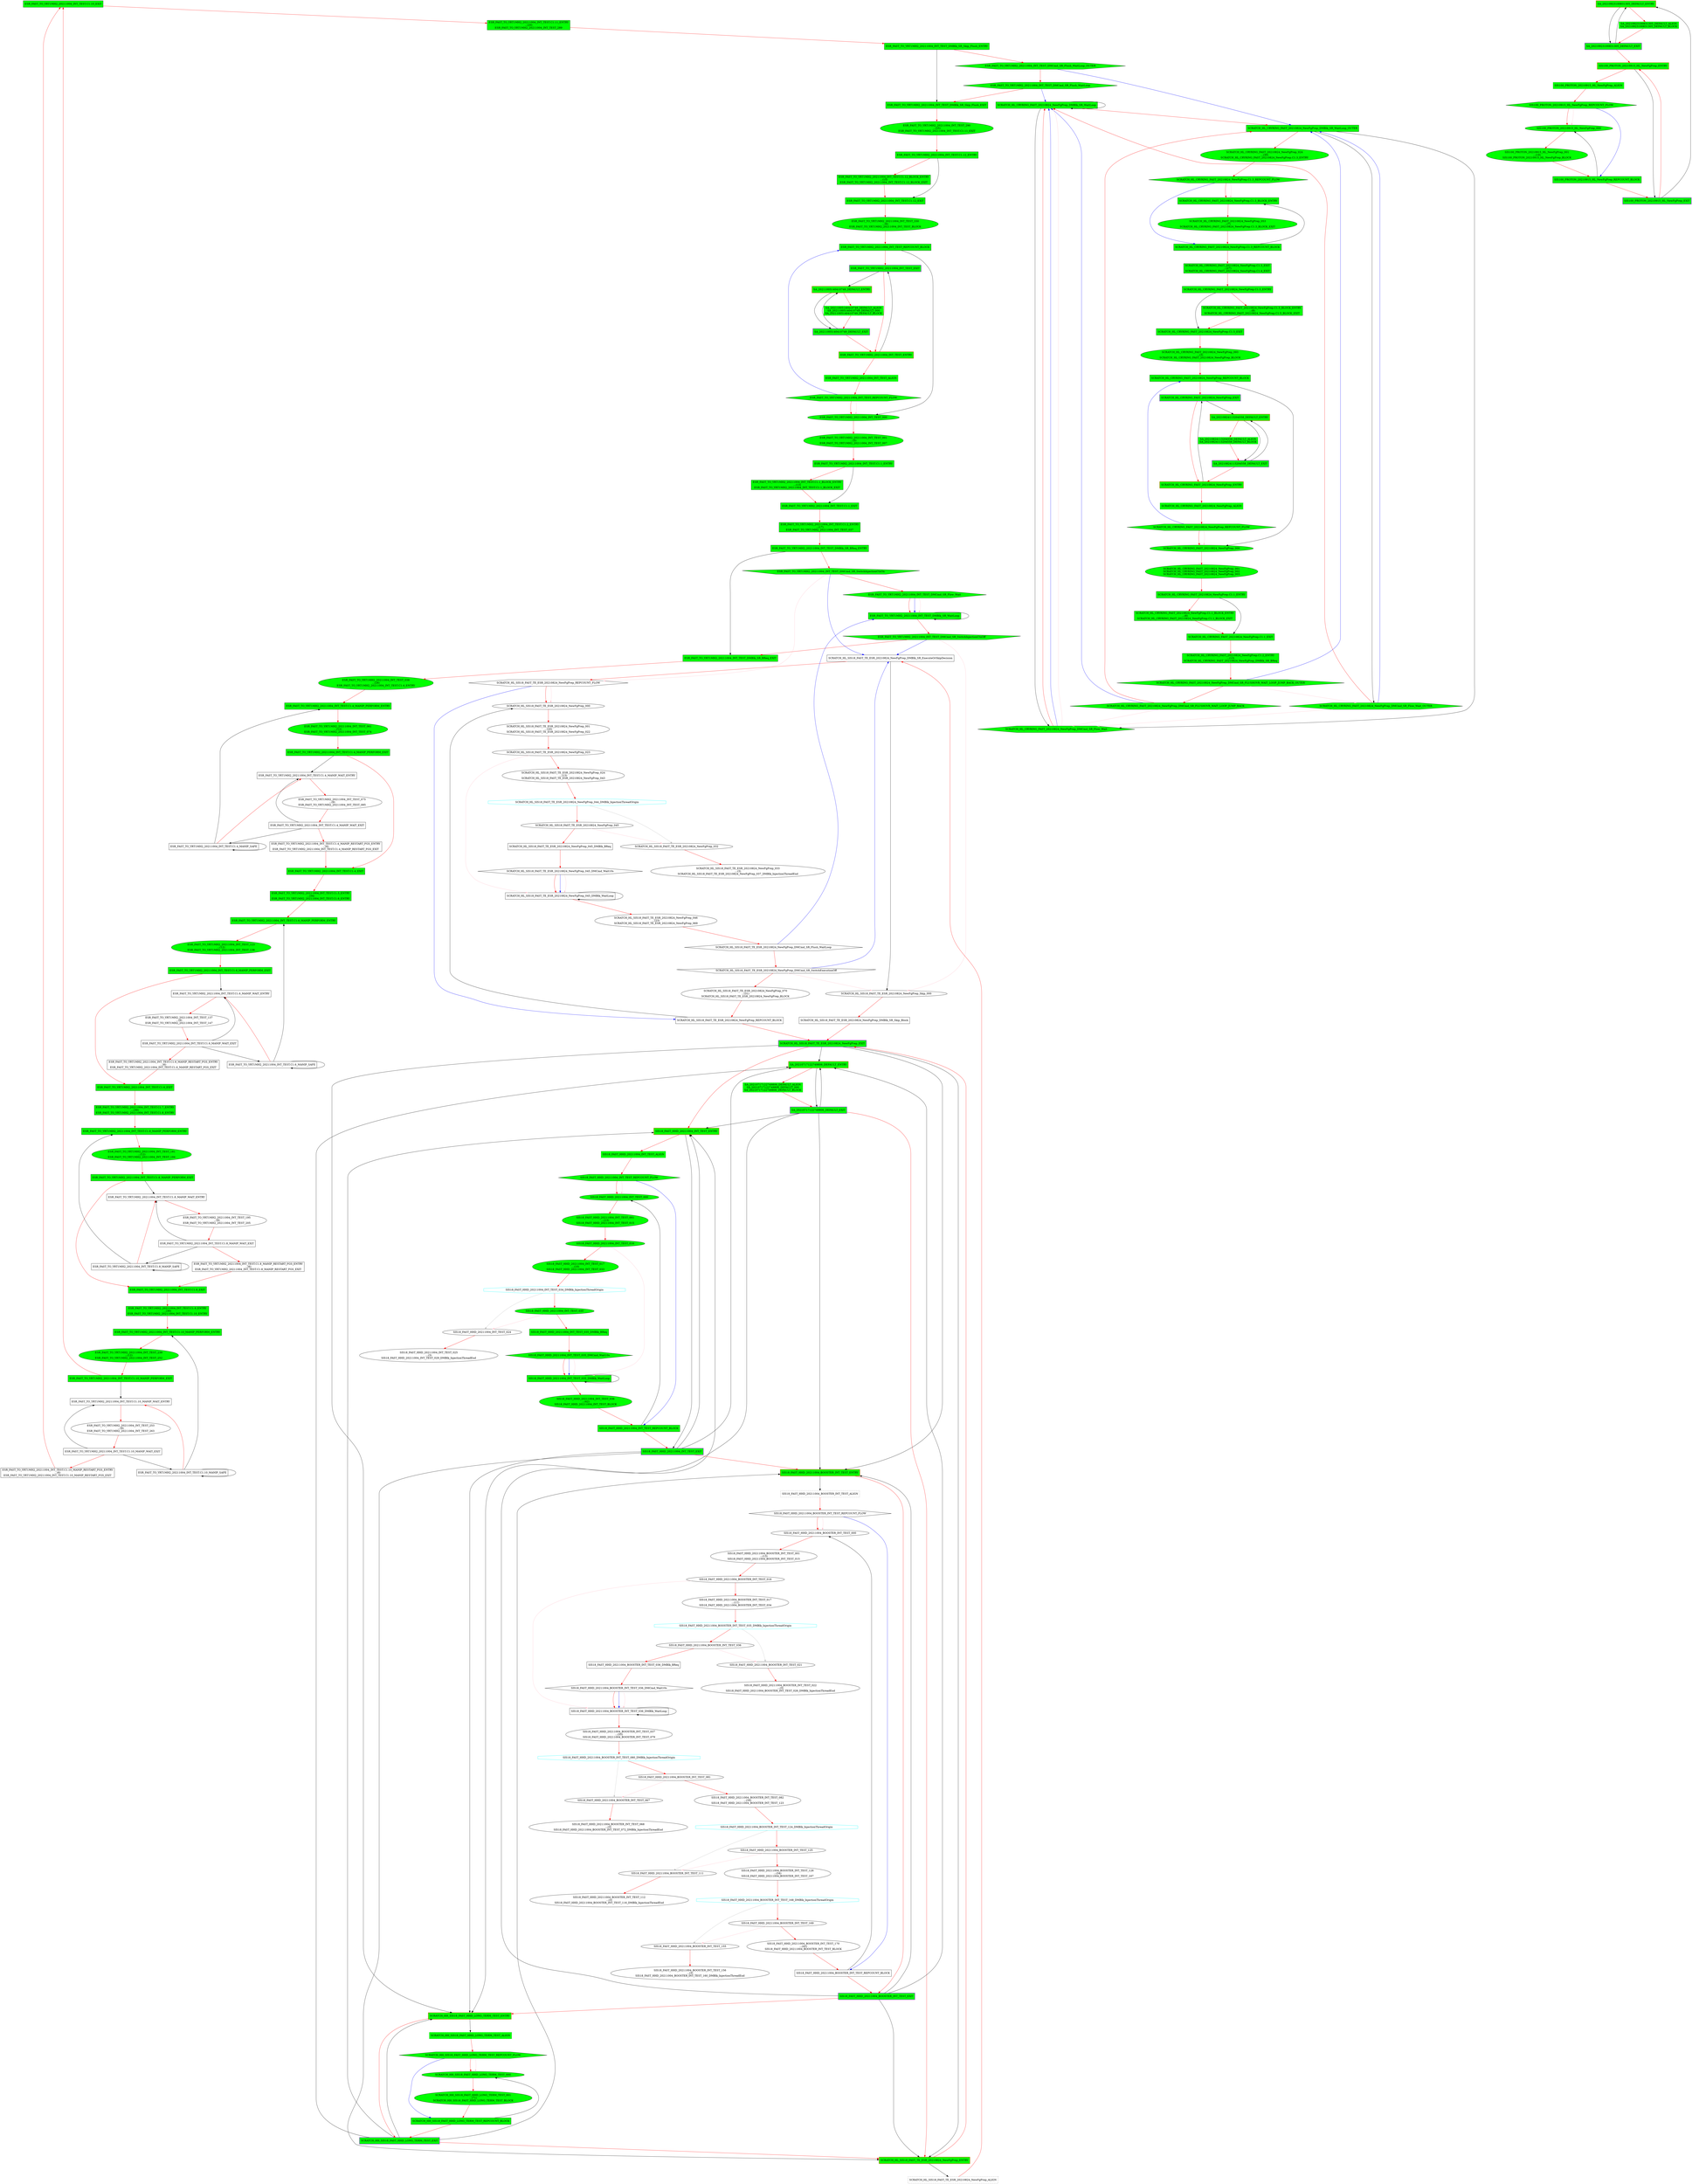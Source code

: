 digraph G {
  graph [mindist=1.0 name="-compact" nodesep=0.6 overlap=false rankdir=TB ranksep=1.0 root=Demo]
"ESR_FAST_TO_YRT1MH2_20211004_INT_TEST.C1.10_EXIT" [beamproc=undefined, bpentry=false, bpexit=false, color=black, fillcolor=green, patentry=false, patexit=false, pattern=ESR_FAST_TO_YRT1MH2_20211004_INT_TEST, qhi=false, qil=false, qlo=false, shape=rectangle, style=filled, tperiod=10000, type=block];
"ESR_FAST_TO_YRT1MH2_20211004_INT_TEST.C1.10_MANIP_PERFORM_ENTRY" [beamproc=undefined, bpentry=false, bpexit=false, color=black, fillcolor=green, patentry=false, patexit=false, pattern=ESR_FAST_TO_YRT1MH2_20211004_INT_TEST, qhi=false, qil=false, qlo=false, shape=rectangle, style=filled, tperiod=10000, type=block];
"ESR_FAST_TO_YRT1MH2_20211004_INT_TEST.C1.10_MANIP_PERFORM_EXIT" [beamproc=undefined, bpentry=false, bpexit=false, color=black, fillcolor=green, patentry=false, patexit=false, pattern=ESR_FAST_TO_YRT1MH2_20211004_INT_TEST, qhi=false, qil=false, qlo=true, shape=rectangle, style=filled, tperiod=318000000, type=block];
"ESR_FAST_TO_YRT1MH2_20211004_INT_TEST.C1.10_MANIP_SAFE" [beamproc=undefined, bpentry=false, bpexit=false, color=black, fillcolor=white, patentry=false, patexit=false, pattern=ESR_FAST_TO_YRT1MH2_20211004_INT_TEST, qhi=false, qil=false, qlo=true, shape=rectangle, style=filled, tperiod=10000000, type=block];
"ESR_FAST_TO_YRT1MH2_20211004_INT_TEST.C1.10_MANIP_WAIT_ENTRY" [beamproc=undefined, bpentry=false, bpexit=false, color=black, fillcolor=white, patentry=false, patexit=false, pattern=ESR_FAST_TO_YRT1MH2_20211004_INT_TEST, qhi=false, qil=false, qlo=false, shape=rectangle, style=filled, tperiod=10000, type=block];
"ESR_FAST_TO_YRT1MH2_20211004_INT_TEST.C1.10_MANIP_WAIT_EXIT" [beamproc=undefined, bpentry=false, bpexit=false, color=black, fillcolor=white, patentry=false, patexit=false, pattern=ESR_FAST_TO_YRT1MH2_20211004_INT_TEST, qhi=false, qil=false, qlo=true, shape=rectangle, style=filled, tperiod=196000000, type=block];
"ESR_FAST_TO_YRT1MH2_20211004_INT_TEST.C1.12_ENTRY" [beamproc=undefined, bpentry=false, bpexit=false, color=black, fillcolor=green, patentry=false, patexit=false, pattern=ESR_FAST_TO_YRT1MH2_20211004_INT_TEST, qhi=false, qil=false, qlo=true, shape=rectangle, style=filled, tperiod=10000, type=block];
"ESR_FAST_TO_YRT1MH2_20211004_INT_TEST.C1.12_EXIT" [beamproc=undefined, bpentry=false, bpexit=false, color=black, fillcolor=green, patentry=false, patexit=false, pattern=ESR_FAST_TO_YRT1MH2_20211004_INT_TEST, qhi=false, qil=false, qlo=false, shape=rectangle, style=filled, tperiod=10000, type=block];
"ESR_FAST_TO_YRT1MH2_20211004_INT_TEST.C1.1_ENTRY" [beamproc=undefined, bpentry=false, bpexit=false, color=black, fillcolor=green, patentry=false, patexit=false, pattern=ESR_FAST_TO_YRT1MH2_20211004_INT_TEST, qhi=false, qil=false, qlo=true, shape=rectangle, style=filled, tperiod=20000000, type=block];
"ESR_FAST_TO_YRT1MH2_20211004_INT_TEST.C1.1_EXIT" [beamproc=undefined, bpentry=false, bpexit=false, color=black, fillcolor=green, patentry=false, patexit=false, pattern=ESR_FAST_TO_YRT1MH2_20211004_INT_TEST, qhi=false, qil=false, qlo=false, shape=rectangle, style=filled, tperiod=10000, type=block];
"ESR_FAST_TO_YRT1MH2_20211004_INT_TEST.C1.4_EXIT" [beamproc=undefined, bpentry=false, bpexit=false, color=black, fillcolor=green, patentry=false, patexit=false, pattern=ESR_FAST_TO_YRT1MH2_20211004_INT_TEST, qhi=false, qil=false, qlo=false, shape=rectangle, style=filled, tperiod=10000, type=block];
"ESR_FAST_TO_YRT1MH2_20211004_INT_TEST.C1.4_MANIP_PERFORM_ENTRY" [beamproc=undefined, bpentry=false, bpexit=false, color=black, fillcolor=green, patentry=false, patexit=false, pattern=ESR_FAST_TO_YRT1MH2_20211004_INT_TEST, qhi=false, qil=false, qlo=false, shape=rectangle, style=filled, tperiod=10000, type=block];
"ESR_FAST_TO_YRT1MH2_20211004_INT_TEST.C1.4_MANIP_PERFORM_EXIT" [beamproc=undefined, bpentry=false, bpexit=false, color=black, fillcolor=green, patentry=false, patexit=false, pattern=ESR_FAST_TO_YRT1MH2_20211004_INT_TEST, qhi=false, qil=false, qlo=true, shape=rectangle, style=filled, tperiod=318000000, type=block];
"ESR_FAST_TO_YRT1MH2_20211004_INT_TEST.C1.4_MANIP_SAFE" [beamproc=undefined, bpentry=false, bpexit=false, color=black, fillcolor=white, patentry=false, patexit=false, pattern=ESR_FAST_TO_YRT1MH2_20211004_INT_TEST, qhi=false, qil=false, qlo=true, shape=rectangle, style=filled, tperiod=10000000, type=block];
"ESR_FAST_TO_YRT1MH2_20211004_INT_TEST.C1.4_MANIP_WAIT_ENTRY" [beamproc=undefined, bpentry=false, bpexit=false, color=black, fillcolor=white, patentry=false, patexit=false, pattern=ESR_FAST_TO_YRT1MH2_20211004_INT_TEST, qhi=false, qil=false, qlo=false, shape=rectangle, style=filled, tperiod=10000, type=block];
"ESR_FAST_TO_YRT1MH2_20211004_INT_TEST.C1.4_MANIP_WAIT_EXIT" [beamproc=undefined, bpentry=false, bpexit=false, color=black, fillcolor=white, patentry=false, patexit=false, pattern=ESR_FAST_TO_YRT1MH2_20211004_INT_TEST, qhi=false, qil=false, qlo=true, shape=rectangle, style=filled, tperiod=196000000, type=block];
"ESR_FAST_TO_YRT1MH2_20211004_INT_TEST.C1.6_EXIT" [beamproc=undefined, bpentry=false, bpexit=false, color=black, fillcolor=green, patentry=false, patexit=false, pattern=ESR_FAST_TO_YRT1MH2_20211004_INT_TEST, qhi=false, qil=false, qlo=false, shape=rectangle, style=filled, tperiod=10000, type=block];
"ESR_FAST_TO_YRT1MH2_20211004_INT_TEST.C1.6_MANIP_PERFORM_ENTRY" [beamproc=undefined, bpentry=false, bpexit=false, color=black, fillcolor=green, patentry=false, patexit=false, pattern=ESR_FAST_TO_YRT1MH2_20211004_INT_TEST, qhi=false, qil=false, qlo=false, shape=rectangle, style=filled, tperiod=10000, type=block];
"ESR_FAST_TO_YRT1MH2_20211004_INT_TEST.C1.6_MANIP_PERFORM_EXIT" [beamproc=undefined, bpentry=false, bpexit=false, color=black, fillcolor=green, patentry=false, patexit=false, pattern=ESR_FAST_TO_YRT1MH2_20211004_INT_TEST, qhi=false, qil=false, qlo=true, shape=rectangle, style=filled, tperiod=318000000, type=block];
"ESR_FAST_TO_YRT1MH2_20211004_INT_TEST.C1.6_MANIP_SAFE" [beamproc=undefined, bpentry=false, bpexit=false, color=black, fillcolor=white, patentry=false, patexit=false, pattern=ESR_FAST_TO_YRT1MH2_20211004_INT_TEST, qhi=false, qil=false, qlo=true, shape=rectangle, style=filled, tperiod=10000000, type=block];
"ESR_FAST_TO_YRT1MH2_20211004_INT_TEST.C1.6_MANIP_WAIT_ENTRY" [beamproc=undefined, bpentry=false, bpexit=false, color=black, fillcolor=white, patentry=false, patexit=false, pattern=ESR_FAST_TO_YRT1MH2_20211004_INT_TEST, qhi=false, qil=false, qlo=false, shape=rectangle, style=filled, tperiod=10000, type=block];
"ESR_FAST_TO_YRT1MH2_20211004_INT_TEST.C1.6_MANIP_WAIT_EXIT" [beamproc=undefined, bpentry=false, bpexit=false, color=black, fillcolor=white, patentry=false, patexit=false, pattern=ESR_FAST_TO_YRT1MH2_20211004_INT_TEST, qhi=false, qil=false, qlo=true, shape=rectangle, style=filled, tperiod=196000000, type=block];
"ESR_FAST_TO_YRT1MH2_20211004_INT_TEST.C1.8_EXIT" [beamproc=undefined, bpentry=false, bpexit=false, color=black, fillcolor=green, patentry=false, patexit=false, pattern=ESR_FAST_TO_YRT1MH2_20211004_INT_TEST, qhi=false, qil=false, qlo=false, shape=rectangle, style=filled, tperiod=10000, type=block];
"ESR_FAST_TO_YRT1MH2_20211004_INT_TEST.C1.8_MANIP_PERFORM_ENTRY" [beamproc=undefined, bpentry=false, bpexit=false, color=black, fillcolor=green, patentry=false, patexit=false, pattern=ESR_FAST_TO_YRT1MH2_20211004_INT_TEST, qhi=false, qil=false, qlo=false, shape=rectangle, style=filled, tperiod=10000, type=block];
"ESR_FAST_TO_YRT1MH2_20211004_INT_TEST.C1.8_MANIP_PERFORM_EXIT" [beamproc=undefined, bpentry=false, bpexit=false, color=black, fillcolor=green, patentry=false, patexit=false, pattern=ESR_FAST_TO_YRT1MH2_20211004_INT_TEST, qhi=false, qil=false, qlo=true, shape=rectangle, style=filled, tperiod=318000000, type=block];
"ESR_FAST_TO_YRT1MH2_20211004_INT_TEST.C1.8_MANIP_SAFE" [beamproc=undefined, bpentry=false, bpexit=false, color=black, fillcolor=white, patentry=false, patexit=false, pattern=ESR_FAST_TO_YRT1MH2_20211004_INT_TEST, qhi=false, qil=false, qlo=true, shape=rectangle, style=filled, tperiod=10000000, type=block];
"ESR_FAST_TO_YRT1MH2_20211004_INT_TEST.C1.8_MANIP_WAIT_ENTRY" [beamproc=undefined, bpentry=false, bpexit=false, color=black, fillcolor=white, patentry=false, patexit=false, pattern=ESR_FAST_TO_YRT1MH2_20211004_INT_TEST, qhi=false, qil=false, qlo=false, shape=rectangle, style=filled, tperiod=10000, type=block];
"ESR_FAST_TO_YRT1MH2_20211004_INT_TEST.C1.8_MANIP_WAIT_EXIT" [beamproc=undefined, bpentry=false, bpexit=false, color=black, fillcolor=white, patentry=false, patexit=false, pattern=ESR_FAST_TO_YRT1MH2_20211004_INT_TEST, qhi=false, qil=false, qlo=true, shape=rectangle, style=filled, tperiod=196000000, type=block];
ESR_FAST_TO_YRT1MH2_20211004_INT_TEST_000 [beamin=0, beamproc=undefined, bpcstart=0, bpentry=false, bpexit=false, bpid=31, color=black, evtno=255, fid=1, fillcolor=green, gid=340, id="0x11540ff000c007c0", par="0x00000c0000000000", patentry=false, patexit=false, pattern=ESR_FAST_TO_YRT1MH2_20211004_INT_TEST, reqnobeam=0, shape=oval, sid=12, style=filled, tef=0, toffs=0, type=tmsg, vacc=0];
ESR_FAST_TO_YRT1MH2_20211004_INT_TEST_ALIGN [beamproc=undefined, bpentry=false, bpexit=false, color=black, fillcolor=green, patentry=false, patexit=false, pattern=ESR_FAST_TO_YRT1MH2_20211004_INT_TEST, qhi=false, qil=false, qlo=false, shape=rectangle, style="dotted, filled", tperiod=10000, type=blockalign];
ESR_FAST_TO_YRT1MH2_20211004_INT_TEST_DMBlk_SR_BReq_ENTRY [beamproc=undefined, bpentry=false, bpexit=false, color=black, fillcolor=green, patentry=false, patexit=false, pattern=ESR_FAST_TO_YRT1MH2_20211004_INT_TEST, qhi=false, qil=false, qlo=true, shape=rectangle, style=filled, tperiod=336020000, type=block];
ESR_FAST_TO_YRT1MH2_20211004_INT_TEST_DMBlk_SR_BReq_EXIT [beamproc=undefined, bpentry=false, bpexit=false, color=black, fillcolor=green, patentry=false, patexit=false, pattern=ESR_FAST_TO_YRT1MH2_20211004_INT_TEST, qhi=false, qil=false, qlo=false, shape=rectangle, style=filled, tperiod=10000, type=block];
ESR_FAST_TO_YRT1MH2_20211004_INT_TEST_DMBlk_SR_Skip_Flush_ENTRY [beamproc=undefined, bpentry=false, bpexit=false, color=black, fillcolor=green, patentry=false, patexit=false, pattern=ESR_FAST_TO_YRT1MH2_20211004_INT_TEST, qhi=false, qil=false, qlo=true, shape=rectangle, style=filled, tperiod=1247000000, type=block];
ESR_FAST_TO_YRT1MH2_20211004_INT_TEST_DMBlk_SR_Skip_Flush_EXIT [beamproc=undefined, bpentry=false, bpexit=false, color=black, fillcolor=green, patentry=false, patexit=false, pattern=ESR_FAST_TO_YRT1MH2_20211004_INT_TEST, qhi=false, qil=false, qlo=false, shape=rectangle, style=filled, tperiod=10000, type=block];
ESR_FAST_TO_YRT1MH2_20211004_INT_TEST_DMBlk_SR_WaitLoop [beamproc=undefined, bpentry=false, bpexit=false, color=black, fillcolor=green, patentry=false, patexit=false, pattern=ESR_FAST_TO_YRT1MH2_20211004_INT_TEST, qhi=true, qil=true, qlo=true, shape=rectangle, style=filled, tperiod=100000, type=block];
ESR_FAST_TO_YRT1MH2_20211004_INT_TEST_DMCmd_SR_Flow_Wait [beamproc=undefined, bpentry=false, bpexit=false, color=black, fillcolor=green, patentry=false, patexit=false, pattern=ESR_FAST_TO_YRT1MH2_20211004_INT_TEST, prio=0, shape=hexagon, style=filled, toffs=0, tvalid=0, type=flow];
ESR_FAST_TO_YRT1MH2_20211004_INT_TEST_DMCmd_SR_Flush_WaitLoop [beamproc=undefined, bpentry=false, bpexit=false, color=black, fillcolor=green, patentry=false, patexit=false, pattern=ESR_FAST_TO_YRT1MH2_20211004_INT_TEST, prio=1, qhi=false, qil=false, qlo=true, shape=hexagon, style=filled, toffs=0, tvalid=0, type=flush];
ESR_FAST_TO_YRT1MH2_20211004_INT_TEST_DMCmd_SR_Flush_WaitLoop_OUTER [beamproc=undefined, bpentry=false, bpexit=false, color=black, fillcolor=green, patentry=false, patexit=false, pattern=ESR_FAST_TO_YRT1MH2_20211004_INT_TEST, prio=1, qhi=false, qil=false, qlo=true, shape=hexagon, style=filled, toffs=0, tvalid=0, type=flush];
ESR_FAST_TO_YRT1MH2_20211004_INT_TEST_DMCmd_SR_SwitchInjectionCtxOff [beamproc=undefined, bpentry=false, bpexit=false, color=black, fillcolor=green, patentry=false, patexit=false, pattern=ESR_FAST_TO_YRT1MH2_20211004_INT_TEST, shape=pentagon, style=filled, toffs=0, type=switch];
ESR_FAST_TO_YRT1MH2_20211004_INT_TEST_DMCmd_SR_SwitchInjectionCtxOn [beamproc=undefined, bpentry=false, bpexit=false, color=black, fillcolor=green, patentry=false, patexit=false, pattern=ESR_FAST_TO_YRT1MH2_20211004_INT_TEST, shape=pentagon, style=filled, toffs=0, type=switch];
ESR_FAST_TO_YRT1MH2_20211004_INT_TEST_ENTRY [beamproc=undefined, bpentry=false, bpexit=false, color=darkorange3, fillcolor=green, patentry=true, patexit=false, pattern=ESR_FAST_TO_YRT1MH2_20211004_INT_TEST, penwidth=2, qhi=false, qil=false, qlo=true, shape=rectangle, style=filled, tperiod=10000, type=block];
ESR_FAST_TO_YRT1MH2_20211004_INT_TEST_EXIT [beamproc=undefined, bpentry=false, bpexit=false, color=purple, fillcolor=green, patentry=false, patexit=true, pattern=ESR_FAST_TO_YRT1MH2_20211004_INT_TEST, penwidth=2, qhi=false, qil=false, qlo=true, shape=rectangle, style=filled, tperiod=10000, type=block];
ESR_FAST_TO_YRT1MH2_20211004_INT_TEST_REPCOUNT_BLOCK [beamproc=undefined, bpentry=false, bpexit=false, color=black, fillcolor=green, patentry=false, patexit=false, pattern=ESR_FAST_TO_YRT1MH2_20211004_INT_TEST, qhi=false, qil=false, qlo=true, shape=rectangle, style=filled, tperiod=10000, type=block];
ESR_FAST_TO_YRT1MH2_20211004_INT_TEST_REPCOUNT_FLOW [beamproc=undefined, bpentry=false, bpexit=false, color=black, fillcolor=green, patentry=false, patexit=false, pattern=ESR_FAST_TO_YRT1MH2_20211004_INT_TEST, prio=0, shape=hexagon, style=filled, toffs=0, tvalid=0, type=flow];
SA_20210717122749806_DEFAULT_ENTRY [beamproc=undefined, bpentry=false, bpexit=false, color=darkorange3, fillcolor=green, patentry=true, patexit=false, pattern=SA_20210717122749806_DEFAULT, penwidth=2, qhi=false, qil=false, qlo=true, shape=rectangle, style=filled, tperiod=10000, type=block];
SA_20210717122749806_DEFAULT_EXIT [beamproc=undefined, bpentry=false, bpexit=false, color=purple, fillcolor=green, patentry=false, patexit=true, pattern=SA_20210717122749806_DEFAULT, penwidth=2, qhi=false, qil=false, qlo=true, shape=rectangle, style=filled, tperiod=10000, type=block];
SA_20210824113204558_DEFAULT_ENTRY [beamproc=undefined, bpentry=false, bpexit=false, color=darkorange3, fillcolor=green, patentry=true, patexit=false, pattern=SA_20210824113204558_DEFAULT, penwidth=2, qhi=false, qil=false, qlo=true, shape=rectangle, style=filled, tperiod=10000, type=block];
SA_20210824113204558_DEFAULT_EXIT [beamproc=undefined, bpentry=false, bpexit=false, color=purple, fillcolor=green, patentry=false, patexit=true, pattern=SA_20210824113204558_DEFAULT, penwidth=2, qhi=false, qil=false, qlo=true, shape=rectangle, style=filled, tperiod=10000, type=block];
SA_20210923100831305_DEFAULT_ENTRY [beamproc=undefined, bpentry=false, bpexit=false, color=darkorange3, fillcolor=green, patentry=true, patexit=false, pattern=SA_20210923100831305_DEFAULT, penwidth=2, qhi=false, qil=false, qlo=true, shape=rectangle, style=filled, tperiod=10000, type=block];
SA_20210923100831305_DEFAULT_EXIT [beamproc=undefined, bpentry=false, bpexit=false, color=purple, fillcolor=green, patentry=false, patexit=true, pattern=SA_20210923100831305_DEFAULT, penwidth=2, qhi=false, qil=false, qlo=true, shape=rectangle, style=filled, tperiod=10000, type=block];
SA_20211005140410749_DEFAULT_ENTRY [beamproc=undefined, bpentry=false, bpexit=false, color=darkorange3, fillcolor=green, patentry=true, patexit=false, pattern=SA_20211005140410749_DEFAULT, penwidth=2, qhi=false, qil=false, qlo=true, shape=rectangle, style=filled, tperiod=10000, type=block];
SA_20211005140410749_DEFAULT_EXIT [beamproc=undefined, bpentry=false, bpexit=false, color=purple, fillcolor=green, patentry=false, patexit=true, pattern=SA_20211005140410749_DEFAULT, penwidth=2, qhi=false, qil=false, qlo=true, shape=rectangle, style=filled, tperiod=10000, type=block];
SCRATCH_HH_SIS18_FAST_HHD_LONG_TERM_TEST_000 [beamin=0, beamproc=undefined, bpcstart=0, bpentry=false, bpexit=false, bpid=47, color=black, evtno=255, fid=1, fillcolor=green, gid=300, id="0x112c0ff000900bc0", par="0x00001c0000000000", patentry=false, patexit=false, pattern=SCRATCH_HH_SIS18_FAST_HHD_LONG_TERM_TEST, reqnobeam=0, shape=oval, sid=9, style=filled, tef=0, toffs=0, type=tmsg, vacc=0];
SCRATCH_HH_SIS18_FAST_HHD_LONG_TERM_TEST_ALIGN [beamproc=undefined, bpentry=false, bpexit=false, color=black, fillcolor=green, patentry=false, patexit=false, pattern=SCRATCH_HH_SIS18_FAST_HHD_LONG_TERM_TEST, qhi=false, qil=false, qlo=false, shape=rectangle, style="dotted, filled", tperiod=10000, type=blockalign];
SCRATCH_HH_SIS18_FAST_HHD_LONG_TERM_TEST_ENTRY [beamproc=undefined, bpentry=false, bpexit=false, color=darkorange3, fillcolor=green, patentry=true, patexit=false, pattern=SCRATCH_HH_SIS18_FAST_HHD_LONG_TERM_TEST, penwidth=2, qhi=false, qil=false, qlo=true, shape=rectangle, style=filled, tperiod=10000, type=block];
SCRATCH_HH_SIS18_FAST_HHD_LONG_TERM_TEST_EXIT [beamproc=undefined, bpentry=false, bpexit=false, color=purple, fillcolor=green, patentry=false, patexit=true, pattern=SCRATCH_HH_SIS18_FAST_HHD_LONG_TERM_TEST, penwidth=2, qhi=false, qil=false, qlo=true, shape=rectangle, style=filled, tperiod=10000, type=block];
SCRATCH_HH_SIS18_FAST_HHD_LONG_TERM_TEST_REPCOUNT_BLOCK [beamproc=undefined, bpentry=false, bpexit=false, color=black, fillcolor=green, patentry=false, patexit=false, pattern=SCRATCH_HH_SIS18_FAST_HHD_LONG_TERM_TEST, qhi=false, qil=false, qlo=true, shape=rectangle, style=filled, tperiod=10000, type=block];
SCRATCH_HH_SIS18_FAST_HHD_LONG_TERM_TEST_REPCOUNT_FLOW [beamproc=undefined, bpentry=false, bpexit=false, color=black, fillcolor=green, patentry=false, patexit=false, pattern=SCRATCH_HH_SIS18_FAST_HHD_LONG_TERM_TEST, prio=0, shape=hexagon, style=filled, toffs=0, tvalid=0, type=flow];
"SCRATCH_HL_CRYRING_FAST_20210824_NewFgPrep.C1.1_ENTRY" [beamproc=undefined, bpentry=false, bpexit=false, color=black, fillcolor=green, patentry=false, patexit=false, pattern=SCRATCH_HL_CRYRING_FAST_20210824_NewFgPrep, qhi=false, qil=false, qlo=true, shape=rectangle, style=filled, tperiod=20000000, type=block];
"SCRATCH_HL_CRYRING_FAST_20210824_NewFgPrep.C1.1_EXIT" [beamproc=undefined, bpentry=false, bpexit=false, color=black, fillcolor=green, patentry=false, patexit=false, pattern=SCRATCH_HL_CRYRING_FAST_20210824_NewFgPrep, qhi=false, qil=false, qlo=false, shape=rectangle, style=filled, tperiod=10000, type=block];
"SCRATCH_HL_CRYRING_FAST_20210824_NewFgPrep.C1.3_BLOCK_ENTRY" [beamproc=undefined, bpentry=false, bpexit=false, color=black, fillcolor=green, patentry=false, patexit=false, pattern=SCRATCH_HL_CRYRING_FAST_20210824_NewFgPrep, qhi=false, qil=false, qlo=false, shape=rectangle, style=filled, tperiod=10000, type=block];
"SCRATCH_HL_CRYRING_FAST_20210824_NewFgPrep.C1.3_REPCOUNT_BLOCK" [beamproc=undefined, bpentry=false, bpexit=false, color=black, fillcolor=green, patentry=false, patexit=false, pattern=SCRATCH_HL_CRYRING_FAST_20210824_NewFgPrep, qhi=false, qil=false, qlo=true, shape=rectangle, style=filled, tperiod=10000, type=block];
"SCRATCH_HL_CRYRING_FAST_20210824_NewFgPrep.C1.3_REPCOUNT_FLOW" [beamproc=undefined, bpentry=false, bpexit=false, color=black, fillcolor=green, patentry=false, patexit=false, pattern=SCRATCH_HL_CRYRING_FAST_20210824_NewFgPrep, prio=0, shape=hexagon, style=filled, toffs=0, tvalid=0, type=flow];
"SCRATCH_HL_CRYRING_FAST_20210824_NewFgPrep.C1.5_ENTRY" [beamproc=undefined, bpentry=false, bpexit=false, color=black, fillcolor=green, patentry=false, patexit=false, pattern=SCRATCH_HL_CRYRING_FAST_20210824_NewFgPrep, qhi=false, qil=false, qlo=true, shape=rectangle, style=filled, tperiod=10000, type=block];
"SCRATCH_HL_CRYRING_FAST_20210824_NewFgPrep.C1.5_EXIT" [beamproc=undefined, bpentry=false, bpexit=false, color=black, fillcolor=green, patentry=false, patexit=false, pattern=SCRATCH_HL_CRYRING_FAST_20210824_NewFgPrep, qhi=false, qil=false, qlo=false, shape=rectangle, style=filled, tperiod=10000, type=block];
SCRATCH_HL_CRYRING_FAST_20210824_NewFgPrep_000 [beamin=0, beamproc=undefined, bpcstart=0, bpentry=false, bpexit=false, bpid=7, color=black, evtno=259, fid=1, fillcolor=green, gid=203, id="0x10cb1030005001c0", par="0x0000080000000000", patentry=false, patexit=false, pattern=SCRATCH_HL_CRYRING_FAST_20210824_NewFgPrep, reqnobeam=0, shape=oval, sid=5, style=filled, tef=0, toffs=0, type=tmsg, vacc=0];
SCRATCH_HL_CRYRING_FAST_20210824_NewFgPrep_ALIGN [beamproc=undefined, bpentry=false, bpexit=false, color=black, fillcolor=green, patentry=false, patexit=false, pattern=SCRATCH_HL_CRYRING_FAST_20210824_NewFgPrep, qhi=false, qil=false, qlo=false, shape=rectangle, style="dotted, filled", tperiod=10000, type=blockalign];
SCRATCH_HL_CRYRING_FAST_20210824_NewFgPrep_DMBlk_SR_WaitLoop [beamproc=undefined, bpentry=false, bpexit=false, color=black, fillcolor=green, patentry=false, patexit=false, pattern=SCRATCH_HL_CRYRING_FAST_20210824_NewFgPrep, qhi=true, qil=true, qlo=true, shape=rectangle, style=filled, tperiod=10000, type=block];
SCRATCH_HL_CRYRING_FAST_20210824_NewFgPrep_DMBlk_SR_WaitLoop_OUTER [beamproc=undefined, bpentry=false, bpexit=false, color=black, fillcolor=green, patentry=false, patexit=false, pattern=SCRATCH_HL_CRYRING_FAST_20210824_NewFgPrep, qhi=true, qil=true, qlo=true, shape=rectangle, style=filled, tperiod=10000, type=block];
SCRATCH_HL_CRYRING_FAST_20210824_NewFgPrep_DMCmd_SR_FLUSHOVR_WAIT_LOOP_JUMP_BACK [beamproc=undefined, bpentry=false, bpexit=false, color=black, fillcolor=green, patentry=false, patexit=false, pattern=SCRATCH_HL_CRYRING_FAST_20210824_NewFgPrep, prio=2, qhi=true, qil=false, qlo=true, shape=hexagon, style=filled, toffs=0, tvalid=0, type=flush];
SCRATCH_HL_CRYRING_FAST_20210824_NewFgPrep_DMCmd_SR_FLUSHOVR_WAIT_LOOP_JUMP_BACK_OUTER [beamproc=undefined, bpentry=false, bpexit=false, color=black, fillcolor=green, patentry=false, patexit=false, pattern=SCRATCH_HL_CRYRING_FAST_20210824_NewFgPrep, prio=2, qhi=true, qil=false, qlo=true, shape=hexagon, style=filled, toffs=0, tvalid=0, type=flush];
SCRATCH_HL_CRYRING_FAST_20210824_NewFgPrep_DMCmd_SR_Flow_Wait [beamproc=undefined, bpentry=false, bpexit=false, color=black, fillcolor=green, patentry=false, patexit=false, pattern=SCRATCH_HL_CRYRING_FAST_20210824_NewFgPrep, prio=0, shape=hexagon, style=filled, toffs=0, tvalid=0, type=flow];
SCRATCH_HL_CRYRING_FAST_20210824_NewFgPrep_DMCmd_SR_Flow_Wait_OUTER [beamproc=undefined, bpentry=false, bpexit=false, color=black, fillcolor=green, patentry=false, patexit=false, pattern=SCRATCH_HL_CRYRING_FAST_20210824_NewFgPrep, prio=0, shape=hexagon, style=filled, toffs=0, tvalid=0, type=flow];
SCRATCH_HL_CRYRING_FAST_20210824_NewFgPrep_ENTRY [beamproc=undefined, bpentry=false, bpexit=false, color=darkorange3, fillcolor=green, patentry=true, patexit=false, pattern=SCRATCH_HL_CRYRING_FAST_20210824_NewFgPrep, penwidth=2, qhi=false, qil=false, qlo=true, shape=rectangle, style=filled, tperiod=10000, type=block];
SCRATCH_HL_CRYRING_FAST_20210824_NewFgPrep_EXIT [beamproc=undefined, bpentry=false, bpexit=false, color=purple, fillcolor=green, patentry=false, patexit=true, pattern=SCRATCH_HL_CRYRING_FAST_20210824_NewFgPrep, penwidth=2, qhi=false, qil=false, qlo=true, shape=rectangle, style=filled, tperiod=10000, type=block];
SCRATCH_HL_CRYRING_FAST_20210824_NewFgPrep_REPCOUNT_BLOCK [beamproc=undefined, bpentry=false, bpexit=false, color=black, fillcolor=green, patentry=false, patexit=false, pattern=SCRATCH_HL_CRYRING_FAST_20210824_NewFgPrep, qhi=false, qil=false, qlo=true, shape=rectangle, style=filled, tperiod=10000, type=block];
SCRATCH_HL_CRYRING_FAST_20210824_NewFgPrep_REPCOUNT_FLOW [beamproc=undefined, bpentry=false, bpexit=false, color=black, fillcolor=green, patentry=false, patexit=false, pattern=SCRATCH_HL_CRYRING_FAST_20210824_NewFgPrep, prio=0, shape=hexagon, style=filled, toffs=0, tvalid=0, type=flow];
SCRATCH_HL_SIS18_FAST_TE_ESR_20210824_NewFgPrep_000 [beamin=0, beamproc=undefined, bpcstart=0, bpentry=false, bpexit=false, bpid=25, color=black, evtno=255, fid=1, fillcolor=white, gid=300, id="0x112c0ff000200640", par="0x0000100000000000", patentry=false, patexit=false, pattern=SCRATCH_HL_SIS18_FAST_TE_ESR_20210824_NewFgPrep, reqnobeam=0, shape=oval, sid=2, style=filled, tef=0, toffs=0, type=tmsg, vacc=0];
SCRATCH_HL_SIS18_FAST_TE_ESR_20210824_NewFgPrep_023 [beamin=0, beamproc=undefined, bpcstart=0, bpentry=false, bpexit=false, bpid=13, color=black, evtno=350, fid=1, fillcolor=white, gid=300, id="0x112c15e000200358", par="0x0000100004122610", patentry=false, patexit=false, pattern=SCRATCH_HL_SIS18_FAST_TE_ESR_20210824_NewFgPrep, reqnobeam=1, shape=oval, sid=2, style=filled, tef=1327790771, toffs=20000024, type=tmsg, vacc=8];
SCRATCH_HL_SIS18_FAST_TE_ESR_20210824_NewFgPrep_032 [beamin=1, beamproc=undefined, bpcstart=0, bpentry=false, bpexit=false, bpid=14, color=black, evtno=39, fid=1, fillcolor=white, gid=300, id="0x112c027800200380", par="0x0000100000000000", patentry=false, patexit=false, pattern=SCRATCH_HL_SIS18_FAST_TE_ESR_20210824_NewFgPrep, reqnobeam=0, shape=oval, sid=2, style=filled, tef=0, toffs=6639984, type=tmsg, vacc=0];
SCRATCH_HL_SIS18_FAST_TE_ESR_20210824_NewFgPrep_044_DMBlk_InjectionThreadOrigin [beamproc=undefined, bpentry=false, bpexit=false, color=cyan, fillcolor=white, patentry=false, patexit=false, pattern=SCRATCH_HL_SIS18_FAST_TE_ESR_20210824_NewFgPrep, shape=octagon, style=filled, toffs=8, type=origin];
SCRATCH_HL_SIS18_FAST_TE_ESR_20210824_NewFgPrep_045 [beamin=1, beamproc=undefined, bpcstart=0, bpentry=false, bpexit=false, bpid=14, color=black, evtno=352, fid=1, fillcolor=white, gid=300, id="0x112c160800200398", par="0x041222d000000001", patentry=false, patexit=false, pattern=SCRATCH_HL_SIS18_FAST_TE_ESR_20210824_NewFgPrep, reqnobeam=1, shape=oval, sid=2, style=filled, tef=737656106, toffs=16, type=tmsg, vacc=8];
SCRATCH_HL_SIS18_FAST_TE_ESR_20210824_NewFgPrep_045_DMBlk_BReq [beamproc=undefined, bpentry=false, bpexit=false, color=black, fillcolor=white, patentry=false, patexit=false, pattern=SCRATCH_HL_SIS18_FAST_TE_ESR_20210824_NewFgPrep, qhi=false, qil=false, qlo=false, shape=rectangle, style=filled, tperiod=10000, type=block];
SCRATCH_HL_SIS18_FAST_TE_ESR_20210824_NewFgPrep_045_DMBlk_WaitLoop [beamproc=undefined, bpentry=false, bpexit=false, color=black, fillcolor=white, patentry=false, patexit=false, pattern=SCRATCH_HL_SIS18_FAST_TE_ESR_20210824_NewFgPrep, qhi=true, qil=true, qlo=true, shape=rectangle, style=filled, tperiod=10000, type=block];
SCRATCH_HL_SIS18_FAST_TE_ESR_20210824_NewFgPrep_045_DMCmd_Wait10s [beamproc=undefined, bpentry=false, bpexit=false, color=black, fillcolor=white, patentry=false, patexit=false, pattern=SCRATCH_HL_SIS18_FAST_TE_ESR_20210824_NewFgPrep, prio=0, shape=hexagon, style=filled, toffs=0, tvalid=0, type=flow];
SCRATCH_HL_SIS18_FAST_TE_ESR_20210824_NewFgPrep_ALIGN [beamproc=undefined, bpentry=false, bpexit=false, color=black, fillcolor=white, patentry=false, patexit=false, pattern=SCRATCH_HL_SIS18_FAST_TE_ESR_20210824_NewFgPrep, qhi=false, qil=false, qlo=false, shape=rectangle, style="dotted, filled", tperiod=10000, type=blockalign];
SCRATCH_HL_SIS18_FAST_TE_ESR_20210824_NewFgPrep_DMBlk_SR_ExecuteOrSkipDecision [beamproc=undefined, bpentry=false, bpexit=false, color=black, fillcolor=white, patentry=false, patexit=false, pattern=SCRATCH_HL_SIS18_FAST_TE_ESR_20210824_NewFgPrep, qhi=false, qil=false, qlo=false, shape=rectangle, style=filled, tperiod=10000, type=block];
SCRATCH_HL_SIS18_FAST_TE_ESR_20210824_NewFgPrep_DMBlk_SR_Skip_Block [beamproc=undefined, bpentry=false, bpexit=false, color=black, fillcolor=white, patentry=false, patexit=false, pattern=SCRATCH_HL_SIS18_FAST_TE_ESR_20210824_NewFgPrep, qhi=false, qil=false, qlo=false, shape=rectangle, style=filled, tperiod=40000000, type=block];
SCRATCH_HL_SIS18_FAST_TE_ESR_20210824_NewFgPrep_DMCmd_SR_Flush_WaitLoop [beamproc=undefined, bpentry=false, bpexit=false, color=black, fillcolor=white, patentry=false, patexit=false, pattern=SCRATCH_HL_SIS18_FAST_TE_ESR_20210824_NewFgPrep, prio=1, qhi=false, qil=false, qlo=true, shape=hexagon, style=filled, toffs=399000000, tvalid=0, type=flush];
SCRATCH_HL_SIS18_FAST_TE_ESR_20210824_NewFgPrep_DMCmd_SR_SwitchExecutionOff [beamproc=undefined, bpentry=false, bpexit=false, color=black, fillcolor=white, patentry=false, patexit=false, pattern=SCRATCH_HL_SIS18_FAST_TE_ESR_20210824_NewFgPrep, shape=pentagon, style=filled, toffs=399000000, type=switch];
SCRATCH_HL_SIS18_FAST_TE_ESR_20210824_NewFgPrep_ENTRY [beamproc=undefined, bpentry=false, bpexit=false, color=darkorange3, fillcolor=green, patentry=true, patexit=false, pattern=SCRATCH_HL_SIS18_FAST_TE_ESR_20210824_NewFgPrep, penwidth=2, qhi=false, qil=false, qlo=true, shape=rectangle, style=filled, tperiod=10000, type=block];
SCRATCH_HL_SIS18_FAST_TE_ESR_20210824_NewFgPrep_EXIT [beamproc=undefined, bpentry=false, bpexit=false, color=purple, fillcolor=green, patentry=false, patexit=true, pattern=SCRATCH_HL_SIS18_FAST_TE_ESR_20210824_NewFgPrep, penwidth=2, qhi=false, qil=false, qlo=true, shape=rectangle, style=filled, tperiod=10000, type=block];
SCRATCH_HL_SIS18_FAST_TE_ESR_20210824_NewFgPrep_REPCOUNT_BLOCK [beamproc=undefined, bpentry=false, bpexit=false, color=black, fillcolor=white, patentry=false, patexit=false, pattern=SCRATCH_HL_SIS18_FAST_TE_ESR_20210824_NewFgPrep, qhi=false, qil=false, qlo=true, shape=rectangle, style=filled, tperiod=10000, type=block];
SCRATCH_HL_SIS18_FAST_TE_ESR_20210824_NewFgPrep_REPCOUNT_FLOW [beamproc=undefined, bpentry=false, bpexit=false, color=black, fillcolor=white, patentry=false, patexit=false, pattern=SCRATCH_HL_SIS18_FAST_TE_ESR_20210824_NewFgPrep, prio=0, shape=hexagon, style=filled, toffs=0, tvalid=0, type=flow];
SCRATCH_HL_SIS18_FAST_TE_ESR_20210824_NewFgPrep_Skip_000 [beamin=0, beamproc=undefined, bpcstart=0, bpentry=false, bpexit=false, bpid=0, color=black, evtno=255, fid=1, fillcolor=white, gid=300, id="0x112c0ff000000000", par="0x0000100000000000", patentry=false, patexit=false, pattern=SCRATCH_HL_SIS18_FAST_TE_ESR_20210824_NewFgPrep, reqnobeam=0, shape=oval, sid=0, style=filled, tef=0, toffs=20000, type=tmsg, vacc=0];
SIS100_PROTON_20210915_HL_NewFgPrep_000 [beamin=0, beamproc=undefined, bpcstart=0, bpentry=false, bpexit=false, bpid=6, color=black, evtno=259, fid=1, fillcolor=green, gid=310, id="0x1136103000100180", par="0x0000180000000000", patentry=false, patexit=false, pattern=SIS100_PROTON_20210915_HL_NewFgPrep, reqnobeam=0, shape=oval, sid=1, style=filled, tef=0, toffs=0, type=tmsg, vacc=0];
SIS100_PROTON_20210915_HL_NewFgPrep_ALIGN [beamproc=undefined, bpentry=false, bpexit=false, color=black, fillcolor=green, patentry=false, patexit=false, pattern=SIS100_PROTON_20210915_HL_NewFgPrep, qhi=false, qil=false, qlo=false, shape=rectangle, style="dotted, filled", tperiod=10000, type=blockalign];
SIS100_PROTON_20210915_HL_NewFgPrep_ENTRY [beamproc=undefined, bpentry=false, bpexit=false, color=darkorange3, fillcolor=green, patentry=true, patexit=false, pattern=SIS100_PROTON_20210915_HL_NewFgPrep, penwidth=2, qhi=false, qil=false, qlo=true, shape=rectangle, style=filled, tperiod=10000, type=block];
SIS100_PROTON_20210915_HL_NewFgPrep_EXIT [beamproc=undefined, bpentry=false, bpexit=false, color=purple, fillcolor=green, patentry=false, patexit=true, pattern=SIS100_PROTON_20210915_HL_NewFgPrep, penwidth=2, qhi=false, qil=false, qlo=true, shape=rectangle, style=filled, tperiod=10000, type=block];
SIS100_PROTON_20210915_HL_NewFgPrep_REPCOUNT_BLOCK [beamproc=undefined, bpentry=false, bpexit=false, color=black, fillcolor=green, patentry=false, patexit=false, pattern=SIS100_PROTON_20210915_HL_NewFgPrep, qhi=false, qil=false, qlo=true, shape=rectangle, style=filled, tperiod=10000, type=block];
SIS100_PROTON_20210915_HL_NewFgPrep_REPCOUNT_FLOW [beamproc=undefined, bpentry=false, bpexit=false, color=black, fillcolor=green, patentry=false, patexit=false, pattern=SIS100_PROTON_20210915_HL_NewFgPrep, prio=0, shape=hexagon, style=filled, toffs=0, tvalid=0, type=flow];
SIS18_FAST_HHD_20211004_BOOSTER_INT_TEST_000 [beamin=0, beamproc=undefined, bpcstart=0, bpentry=false, bpexit=false, bpid=39, color=black, evtno=255, fid=1, fillcolor=white, gid=300, id="0x112c0ff0008009c0", par="0x0000140000000000", patentry=false, patexit=false, pattern=SIS18_FAST_HHD_20211004_BOOSTER_INT_TEST, reqnobeam=0, shape=oval, sid=8, style=filled, tef=0, toffs=0, type=tmsg, vacc=0];
SIS18_FAST_HHD_20211004_BOOSTER_INT_TEST_016 [beamin=0, beamproc=undefined, bpcstart=0, bpentry=false, bpexit=false, bpid=9, color=black, evtno=350, fid=1, fillcolor=white, gid=300, id="0x112c15e000300258", par="0x0000140004123c34", patentry=false, patexit=false, pattern=SIS18_FAST_HHD_20211004_BOOSTER_INT_TEST, reqnobeam=1, shape=oval, sid=3, style=filled, tef=4204006519, toffs=20000024, type=tmsg, vacc=8];
SIS18_FAST_HHD_20211004_BOOSTER_INT_TEST_021 [beamin=1, beamproc=undefined, bpcstart=0, bpentry=false, bpexit=false, bpid=10, color=black, evtno=39, fid=1, fillcolor=white, gid=300, id="0x112c027800400280", par="0x0000140000000000", patentry=false, patexit=false, pattern=SIS18_FAST_HHD_20211004_BOOSTER_INT_TEST, reqnobeam=0, shape=oval, sid=4, style=filled, tef=0, toffs=6620008, type=tmsg, vacc=0];
SIS18_FAST_HHD_20211004_BOOSTER_INT_TEST_035_DMBlk_InjectionThreadOrigin [beamproc=undefined, bpentry=false, bpexit=false, color=cyan, fillcolor=white, patentry=false, patexit=false, pattern=SIS18_FAST_HHD_20211004_BOOSTER_INT_TEST, shape=octagon, style=filled, toffs=19984, type=origin];
SIS18_FAST_HHD_20211004_BOOSTER_INT_TEST_036 [beamin=1, beamproc=undefined, bpcstart=0, bpentry=false, bpexit=false, bpid=10, color=black, evtno=352, fid=1, fillcolor=white, gid=300, id="0x112c160800400298", par="0x0412388c00000001", patentry=false, patexit=false, pattern=SIS18_FAST_HHD_20211004_BOOSTER_INT_TEST, reqnobeam=1, shape=oval, sid=4, style=filled, tef=2010804644, toffs=19992, type=tmsg, vacc=8];
SIS18_FAST_HHD_20211004_BOOSTER_INT_TEST_036_DMBlk_BReq [beamproc=undefined, bpentry=false, bpexit=false, color=black, fillcolor=white, patentry=false, patexit=false, pattern=SIS18_FAST_HHD_20211004_BOOSTER_INT_TEST, qhi=false, qil=false, qlo=false, shape=rectangle, style=filled, tperiod=20000, type=block];
SIS18_FAST_HHD_20211004_BOOSTER_INT_TEST_036_DMBlk_WaitLoop [beamproc=undefined, bpentry=false, bpexit=false, color=black, fillcolor=white, patentry=false, patexit=false, pattern=SIS18_FAST_HHD_20211004_BOOSTER_INT_TEST, qhi=true, qil=true, qlo=true, shape=rectangle, style=filled, tperiod=10000, type=block];
SIS18_FAST_HHD_20211004_BOOSTER_INT_TEST_036_DMCmd_Wait10s [beamproc=undefined, bpentry=false, bpexit=false, color=black, fillcolor=white, patentry=false, patexit=false, pattern=SIS18_FAST_HHD_20211004_BOOSTER_INT_TEST, prio=0, shape=hexagon, style=filled, toffs=0, tvalid=0, type=flow];
SIS18_FAST_HHD_20211004_BOOSTER_INT_TEST_067 [beamin=1, beamproc=undefined, bpcstart=0, bpentry=false, bpexit=false, bpid=22, color=black, evtno=39, fid=1, fillcolor=white, gid=300, id="0x112c027800500580", par="0x0000140000000000", patentry=false, patexit=false, pattern=SIS18_FAST_HHD_20211004_BOOSTER_INT_TEST, reqnobeam=0, shape=oval, sid=5, style=filled, tef=0, toffs=6620008, type=tmsg, vacc=0];
SIS18_FAST_HHD_20211004_BOOSTER_INT_TEST_080_DMBlk_InjectionThreadOrigin [beamproc=undefined, bpentry=false, bpexit=false, color=cyan, fillcolor=white, patentry=false, patexit=false, pattern=SIS18_FAST_HHD_20211004_BOOSTER_INT_TEST, shape=octagon, style=filled, toffs=323999992, type=origin];
SIS18_FAST_HHD_20211004_BOOSTER_INT_TEST_081 [beamin=1, beamproc=undefined, bpcstart=0, bpentry=false, bpexit=false, bpid=22, color=black, evtno=354, fid=1, fillcolor=white, gid=300, id="0x112c162800500580", par="0x041242b400000001", patentry=false, patexit=false, pattern=SIS18_FAST_HHD_20211004_BOOSTER_INT_TEST, reqnobeam=0, shape=oval, sid=5, style=filled, tef=547213326, toffs=324000000, type=tmsg, vacc=0];
SIS18_FAST_HHD_20211004_BOOSTER_INT_TEST_111 [beamin=1, beamproc=undefined, bpcstart=0, bpentry=false, bpexit=false, bpid=29, color=black, evtno=39, fid=1, fillcolor=white, gid=300, id="0x112c027800600740", par="0x0000140000000000", patentry=false, patexit=false, pattern=SIS18_FAST_HHD_20211004_BOOSTER_INT_TEST, reqnobeam=0, shape=oval, sid=6, style=filled, tef=0, toffs=6620008, type=tmsg, vacc=0];
SIS18_FAST_HHD_20211004_BOOSTER_INT_TEST_124_DMBlk_InjectionThreadOrigin [beamproc=undefined, bpentry=false, bpexit=false, color=cyan, fillcolor=white, patentry=false, patexit=false, pattern=SIS18_FAST_HHD_20211004_BOOSTER_INT_TEST, shape=octagon, style=filled, toffs=647999992, type=origin];
SIS18_FAST_HHD_20211004_BOOSTER_INT_TEST_125 [beamin=1, beamproc=undefined, bpcstart=0, bpentry=false, bpexit=false, bpid=29, color=black, evtno=354, fid=1, fillcolor=white, gid=300, id="0x112c162800600740", par="0x04124ba400000001", patentry=false, patexit=false, pattern=SIS18_FAST_HHD_20211004_BOOSTER_INT_TEST, reqnobeam=0, shape=oval, sid=6, style=filled, tef=1178370792, toffs=648000000, type=tmsg, vacc=0];
SIS18_FAST_HHD_20211004_BOOSTER_INT_TEST_155 [beamin=1, beamproc=undefined, bpcstart=0, bpentry=false, bpexit=false, bpid=34, color=black, evtno=39, fid=1, fillcolor=white, gid=300, id="0x112c027800700880", par="0x0000140000000000", patentry=false, patexit=false, pattern=SIS18_FAST_HHD_20211004_BOOSTER_INT_TEST, reqnobeam=0, shape=oval, sid=7, style=filled, tef=0, toffs=6620008, type=tmsg, vacc=0];
SIS18_FAST_HHD_20211004_BOOSTER_INT_TEST_168_DMBlk_InjectionThreadOrigin [beamproc=undefined, bpentry=false, bpexit=false, color=cyan, fillcolor=white, patentry=false, patexit=false, pattern=SIS18_FAST_HHD_20211004_BOOSTER_INT_TEST, shape=octagon, style=filled, toffs=971999992, type=origin];
SIS18_FAST_HHD_20211004_BOOSTER_INT_TEST_169 [beamin=1, beamproc=undefined, bpcstart=0, bpentry=false, bpexit=false, bpid=34, color=black, evtno=354, fid=1, fillcolor=white, gid=300, id="0x112c162800700880", par="0x0412549400000001", patentry=false, patexit=false, pattern=SIS18_FAST_HHD_20211004_BOOSTER_INT_TEST, reqnobeam=0, shape=oval, sid=7, style=filled, tef=3917355344, toffs=972000000, type=tmsg, vacc=0];
SIS18_FAST_HHD_20211004_BOOSTER_INT_TEST_ALIGN [beamproc=undefined, bpentry=false, bpexit=false, color=black, fillcolor=white, patentry=false, patexit=false, pattern=SIS18_FAST_HHD_20211004_BOOSTER_INT_TEST, qhi=false, qil=false, qlo=false, shape=rectangle, style="dotted, filled", tperiod=10000, type=blockalign];
SIS18_FAST_HHD_20211004_BOOSTER_INT_TEST_ENTRY [beamproc=undefined, bpentry=false, bpexit=false, color=darkorange3, fillcolor=green, patentry=true, patexit=false, pattern=SIS18_FAST_HHD_20211004_BOOSTER_INT_TEST, penwidth=2, qhi=false, qil=false, qlo=true, shape=rectangle, style=filled, tperiod=10000, type=block];
SIS18_FAST_HHD_20211004_BOOSTER_INT_TEST_EXIT [beamproc=undefined, bpentry=false, bpexit=false, color=purple, fillcolor=green, patentry=false, patexit=true, pattern=SIS18_FAST_HHD_20211004_BOOSTER_INT_TEST, penwidth=2, qhi=false, qil=false, qlo=true, shape=rectangle, style=filled, tperiod=10000, type=block];
SIS18_FAST_HHD_20211004_BOOSTER_INT_TEST_REPCOUNT_BLOCK [beamproc=undefined, bpentry=false, bpexit=false, color=black, fillcolor=white, patentry=false, patexit=false, pattern=SIS18_FAST_HHD_20211004_BOOSTER_INT_TEST, qhi=false, qil=false, qlo=true, shape=rectangle, style=filled, tperiod=10000, type=block];
SIS18_FAST_HHD_20211004_BOOSTER_INT_TEST_REPCOUNT_FLOW [beamproc=undefined, bpentry=false, bpexit=false, color=black, fillcolor=white, patentry=false, patexit=false, pattern=SIS18_FAST_HHD_20211004_BOOSTER_INT_TEST, prio=0, shape=hexagon, style=filled, toffs=0, tvalid=0, type=flow];
SIS18_FAST_HHD_20211004_INT_TEST_000 [beamin=0, beamproc=undefined, bpcstart=0, bpentry=false, bpexit=false, bpid=8, color=black, evtno=255, fid=1, fillcolor=green, gid=300, id="0x112c0ff000100200", par="0x0000040000000000", patentry=false, patexit=false, pattern=SIS18_FAST_HHD_20211004_INT_TEST, reqnobeam=0, shape=oval, sid=1, style=filled, tef=0, toffs=0, type=tmsg, vacc=0];
SIS18_FAST_HHD_20211004_INT_TEST_016 [beamin=0, beamproc=undefined, bpcstart=0, bpentry=false, bpexit=false, bpid=1, color=black, evtno=350, fid=1, fillcolor=green, gid=300, id="0x112c15e000100058", par="0x0000040004126814", patentry=false, patexit=false, pattern=SIS18_FAST_HHD_20211004_INT_TEST, reqnobeam=1, shape=oval, sid=1, style=filled, tef=1110069371, toffs=20000024, type=tmsg, vacc=8];
SIS18_FAST_HHD_20211004_INT_TEST_024 [beamin=1, beamproc=undefined, bpcstart=0, bpentry=false, bpexit=false, bpid=2, color=black, evtno=39, fid=1, fillcolor=white, gid=300, id="0x112c027800100080", par="0x0000040000000000", patentry=false, patexit=false, pattern=SIS18_FAST_HHD_20211004_INT_TEST, reqnobeam=0, shape=oval, sid=1, style=filled, tef=0, toffs=6639984, type=tmsg, vacc=0];
SIS18_FAST_HHD_20211004_INT_TEST_034_DMBlk_InjectionThreadOrigin [beamproc=undefined, bpentry=false, bpexit=false, color=cyan, fillcolor=white, patentry=false, patexit=false, pattern=SIS18_FAST_HHD_20211004_INT_TEST, shape=octagon, style=filled, toffs=8, type=origin];
SIS18_FAST_HHD_20211004_INT_TEST_035 [beamin=1, beamproc=undefined, bpcstart=0, bpentry=false, bpexit=false, bpid=2, color=black, evtno=352, fid=1, fillcolor=green, gid=300, id="0x112c160800100098", par="0x0412653c00000001", patentry=false, patexit=false, pattern=SIS18_FAST_HHD_20211004_INT_TEST, reqnobeam=1, shape=oval, sid=1, style=filled, tef=3458017702, toffs=16, type=tmsg, vacc=8];
SIS18_FAST_HHD_20211004_INT_TEST_035_DMBlk_BReq [beamproc=undefined, bpentry=false, bpexit=false, color=black, fillcolor=green, patentry=false, patexit=false, pattern=SIS18_FAST_HHD_20211004_INT_TEST, qhi=false, qil=false, qlo=false, shape=rectangle, style=filled, tperiod=10000, type=block];
SIS18_FAST_HHD_20211004_INT_TEST_035_DMBlk_WaitLoop [beamproc=undefined, bpentry=false, bpexit=false, color=black, fillcolor=green, patentry=false, patexit=false, pattern=SIS18_FAST_HHD_20211004_INT_TEST, qhi=true, qil=true, qlo=true, shape=rectangle, style=filled, tperiod=10000, type=block];
SIS18_FAST_HHD_20211004_INT_TEST_035_DMCmd_Wait10s [beamproc=undefined, bpentry=false, bpexit=false, color=black, fillcolor=green, patentry=false, patexit=false, pattern=SIS18_FAST_HHD_20211004_INT_TEST, prio=0, shape=hexagon, style=filled, toffs=0, tvalid=0, type=flow];
SIS18_FAST_HHD_20211004_INT_TEST_ALIGN [beamproc=undefined, bpentry=false, bpexit=false, color=black, fillcolor=green, patentry=false, patexit=false, pattern=SIS18_FAST_HHD_20211004_INT_TEST, qhi=false, qil=false, qlo=false, shape=rectangle, style="dotted, filled", tperiod=10000, type=blockalign];
SIS18_FAST_HHD_20211004_INT_TEST_ENTRY [beamproc=undefined, bpentry=false, bpexit=false, color=darkorange3, fillcolor=green, patentry=true, patexit=false, pattern=SIS18_FAST_HHD_20211004_INT_TEST, penwidth=2, qhi=false, qil=false, qlo=true, shape=rectangle, style=filled, tperiod=10000, type=block];
SIS18_FAST_HHD_20211004_INT_TEST_EXIT [beamproc=undefined, bpentry=false, bpexit=false, color=purple, fillcolor=green, patentry=false, patexit=true, pattern=SIS18_FAST_HHD_20211004_INT_TEST, penwidth=2, qhi=false, qil=false, qlo=true, shape=rectangle, style=filled, tperiod=10000, type=block];
SIS18_FAST_HHD_20211004_INT_TEST_REPCOUNT_BLOCK [beamproc=undefined, bpentry=false, bpexit=false, color=black, fillcolor=green, patentry=false, patexit=false, pattern=SIS18_FAST_HHD_20211004_INT_TEST, qhi=false, qil=false, qlo=true, shape=rectangle, style=filled, tperiod=10000, type=block];
SIS18_FAST_HHD_20211004_INT_TEST_REPCOUNT_FLOW [beamproc=undefined, bpentry=false, bpexit=false, color=black, fillcolor=green, patentry=false, patexit=false, pattern=SIS18_FAST_HHD_20211004_INT_TEST, prio=0, shape=hexagon, style=filled, toffs=0, tvalid=0, type=flow];
"ESR_FAST_TO_YRT1MH2_20211004_INT_TEST.C1.9_ENTRY
...(30)
ESR_FAST_TO_YRT1MH2_20211004_INT_TEST.C1.10_ENTRY" [color=black, fillcolor=green, label="ESR_FAST_TO_YRT1MH2_20211004_INT_TEST.C1.9_ENTRY
...(30)
ESR_FAST_TO_YRT1MH2_20211004_INT_TEST.C1.10_ENTRY", pattern=ESR_FAST_TO_YRT1MH2_20211004_INT_TEST, shape=rectangle, style=filled, type=block];
"ESR_FAST_TO_YRT1MH2_20211004_INT_TEST.C1.10_MANIP_RESTART_FGS_ENTRY
...(6)
ESR_FAST_TO_YRT1MH2_20211004_INT_TEST.C1.10_MANIP_RESTART_FGS_EXIT" [color=black, fillcolor=white, label="ESR_FAST_TO_YRT1MH2_20211004_INT_TEST.C1.10_MANIP_RESTART_FGS_ENTRY
...(6)
ESR_FAST_TO_YRT1MH2_20211004_INT_TEST.C1.10_MANIP_RESTART_FGS_EXIT", pattern=ESR_FAST_TO_YRT1MH2_20211004_INT_TEST, shape=rectangle, style=filled, type=block];
"ESR_FAST_TO_YRT1MH2_20211004_INT_TEST.C1.11_ENTRY
...(20)
ESR_FAST_TO_YRT1MH2_20211004_INT_TEST_289" [color=black, fillcolor=green, label="ESR_FAST_TO_YRT1MH2_20211004_INT_TEST.C1.11_ENTRY
...(20)
ESR_FAST_TO_YRT1MH2_20211004_INT_TEST_289", pattern=ESR_FAST_TO_YRT1MH2_20211004_INT_TEST, shape=rectangle, style=filled, type=block];
"ESR_FAST_TO_YRT1MH2_20211004_INT_TEST_290
...(25)
ESR_FAST_TO_YRT1MH2_20211004_INT_TEST.C1.11_EXIT" [color=black, fillcolor=green, label="ESR_FAST_TO_YRT1MH2_20211004_INT_TEST_290
...(25)
ESR_FAST_TO_YRT1MH2_20211004_INT_TEST.C1.11_EXIT", pattern=ESR_FAST_TO_YRT1MH2_20211004_INT_TEST, shape=oval, style=filled, type=tmsg];
"ESR_FAST_TO_YRT1MH2_20211004_INT_TEST.C1.12_BLOCK_ENTRY
...(15)
ESR_FAST_TO_YRT1MH2_20211004_INT_TEST.C1.12_BLOCK_EXIT" [color=black, fillcolor=green, label="ESR_FAST_TO_YRT1MH2_20211004_INT_TEST.C1.12_BLOCK_ENTRY
...(15)
ESR_FAST_TO_YRT1MH2_20211004_INT_TEST.C1.12_BLOCK_EXIT", pattern=ESR_FAST_TO_YRT1MH2_20211004_INT_TEST, shape=rectangle, style=filled, type=block];
"ESR_FAST_TO_YRT1MH2_20211004_INT_TEST.C1.1_BLOCK_ENTRY
...(13)
ESR_FAST_TO_YRT1MH2_20211004_INT_TEST.C1.1_BLOCK_EXIT" [color=black, fillcolor=green, label="ESR_FAST_TO_YRT1MH2_20211004_INT_TEST.C1.1_BLOCK_ENTRY
...(13)
ESR_FAST_TO_YRT1MH2_20211004_INT_TEST.C1.1_BLOCK_EXIT", pattern=ESR_FAST_TO_YRT1MH2_20211004_INT_TEST, shape=rectangle, style=filled, type=block];
"ESR_FAST_TO_YRT1MH2_20211004_INT_TEST.C1.2_ENTRY
...(17)
ESR_FAST_TO_YRT1MH2_20211004_INT_TEST_037" [color=black, fillcolor=green, label="ESR_FAST_TO_YRT1MH2_20211004_INT_TEST.C1.2_ENTRY
...(17)
ESR_FAST_TO_YRT1MH2_20211004_INT_TEST_037", pattern=ESR_FAST_TO_YRT1MH2_20211004_INT_TEST, shape=rectangle, style=filled, type=block];
"ESR_FAST_TO_YRT1MH2_20211004_INT_TEST_038
...(28)
ESR_FAST_TO_YRT1MH2_20211004_INT_TEST.C1.4_ENTRY" [color=black, fillcolor=green, label="ESR_FAST_TO_YRT1MH2_20211004_INT_TEST_038
...(28)
ESR_FAST_TO_YRT1MH2_20211004_INT_TEST.C1.4_ENTRY", pattern=ESR_FAST_TO_YRT1MH2_20211004_INT_TEST, shape=oval, style=filled, type=tmsg];
"ESR_FAST_TO_YRT1MH2_20211004_INT_TEST.C1.4_MANIP_RESTART_FGS_ENTRY
...(6)
ESR_FAST_TO_YRT1MH2_20211004_INT_TEST.C1.4_MANIP_RESTART_FGS_EXIT" [color=black, fillcolor=white, label="ESR_FAST_TO_YRT1MH2_20211004_INT_TEST.C1.4_MANIP_RESTART_FGS_ENTRY
...(6)
ESR_FAST_TO_YRT1MH2_20211004_INT_TEST.C1.4_MANIP_RESTART_FGS_EXIT", pattern=ESR_FAST_TO_YRT1MH2_20211004_INT_TEST, shape=rectangle, style=filled, type=block];
"ESR_FAST_TO_YRT1MH2_20211004_INT_TEST.C1.5_ENTRY
...(34)
ESR_FAST_TO_YRT1MH2_20211004_INT_TEST.C1.6_ENTRY" [color=black, fillcolor=green, label="ESR_FAST_TO_YRT1MH2_20211004_INT_TEST.C1.5_ENTRY
...(34)
ESR_FAST_TO_YRT1MH2_20211004_INT_TEST.C1.6_ENTRY", pattern=ESR_FAST_TO_YRT1MH2_20211004_INT_TEST, shape=rectangle, style=filled, type=block];
"ESR_FAST_TO_YRT1MH2_20211004_INT_TEST.C1.6_MANIP_RESTART_FGS_ENTRY
...(6)
ESR_FAST_TO_YRT1MH2_20211004_INT_TEST.C1.6_MANIP_RESTART_FGS_EXIT" [color=black, fillcolor=white, label="ESR_FAST_TO_YRT1MH2_20211004_INT_TEST.C1.6_MANIP_RESTART_FGS_ENTRY
...(6)
ESR_FAST_TO_YRT1MH2_20211004_INT_TEST.C1.6_MANIP_RESTART_FGS_EXIT", pattern=ESR_FAST_TO_YRT1MH2_20211004_INT_TEST, shape=rectangle, style=filled, type=block];
"ESR_FAST_TO_YRT1MH2_20211004_INT_TEST.C1.7_ENTRY
...(30)
ESR_FAST_TO_YRT1MH2_20211004_INT_TEST.C1.8_ENTRY" [color=black, fillcolor=green, label="ESR_FAST_TO_YRT1MH2_20211004_INT_TEST.C1.7_ENTRY
...(30)
ESR_FAST_TO_YRT1MH2_20211004_INT_TEST.C1.8_ENTRY", pattern=ESR_FAST_TO_YRT1MH2_20211004_INT_TEST, shape=rectangle, style=filled, type=block];
"ESR_FAST_TO_YRT1MH2_20211004_INT_TEST.C1.8_MANIP_RESTART_FGS_ENTRY
...(6)
ESR_FAST_TO_YRT1MH2_20211004_INT_TEST.C1.8_MANIP_RESTART_FGS_EXIT" [color=black, fillcolor=white, label="ESR_FAST_TO_YRT1MH2_20211004_INT_TEST.C1.8_MANIP_RESTART_FGS_ENTRY
...(6)
ESR_FAST_TO_YRT1MH2_20211004_INT_TEST.C1.8_MANIP_RESTART_FGS_EXIT", pattern=ESR_FAST_TO_YRT1MH2_20211004_INT_TEST, shape=rectangle, style=filled, type=block];
"ESR_FAST_TO_YRT1MH2_20211004_INT_TEST_001
...(5)
ESR_FAST_TO_YRT1MH2_20211004_INT_TEST_007" [color=black, fillcolor=green, label="ESR_FAST_TO_YRT1MH2_20211004_INT_TEST_001
...(5)
ESR_FAST_TO_YRT1MH2_20211004_INT_TEST_007", pattern=ESR_FAST_TO_YRT1MH2_20211004_INT_TEST, shape=oval, style=filled, type=tmsg];
"ESR_FAST_TO_YRT1MH2_20211004_INT_TEST_061
...(12)
ESR_FAST_TO_YRT1MH2_20211004_INT_TEST_074" [color=black, fillcolor=green, label="ESR_FAST_TO_YRT1MH2_20211004_INT_TEST_061
...(12)
ESR_FAST_TO_YRT1MH2_20211004_INT_TEST_074", pattern=ESR_FAST_TO_YRT1MH2_20211004_INT_TEST, shape=oval, style=filled, type=tmsg];
"ESR_FAST_TO_YRT1MH2_20211004_INT_TEST_075
...(9)
ESR_FAST_TO_YRT1MH2_20211004_INT_TEST_085" [color=black, fillcolor=white, label="ESR_FAST_TO_YRT1MH2_20211004_INT_TEST_075
...(9)
ESR_FAST_TO_YRT1MH2_20211004_INT_TEST_085", pattern=ESR_FAST_TO_YRT1MH2_20211004_INT_TEST, shape=oval, style=filled, type=tmsg];
"ESR_FAST_TO_YRT1MH2_20211004_INT_TEST_123
...(12)
ESR_FAST_TO_YRT1MH2_20211004_INT_TEST_136" [color=black, fillcolor=green, label="ESR_FAST_TO_YRT1MH2_20211004_INT_TEST_123
...(12)
ESR_FAST_TO_YRT1MH2_20211004_INT_TEST_136", pattern=ESR_FAST_TO_YRT1MH2_20211004_INT_TEST, shape=oval, style=filled, type=tmsg];
"ESR_FAST_TO_YRT1MH2_20211004_INT_TEST_137
...(9)
ESR_FAST_TO_YRT1MH2_20211004_INT_TEST_147" [color=black, fillcolor=white, label="ESR_FAST_TO_YRT1MH2_20211004_INT_TEST_137
...(9)
ESR_FAST_TO_YRT1MH2_20211004_INT_TEST_147", pattern=ESR_FAST_TO_YRT1MH2_20211004_INT_TEST, shape=oval, style=filled, type=tmsg];
"ESR_FAST_TO_YRT1MH2_20211004_INT_TEST_181
...(12)
ESR_FAST_TO_YRT1MH2_20211004_INT_TEST_194" [color=black, fillcolor=green, label="ESR_FAST_TO_YRT1MH2_20211004_INT_TEST_181
...(12)
ESR_FAST_TO_YRT1MH2_20211004_INT_TEST_194", pattern=ESR_FAST_TO_YRT1MH2_20211004_INT_TEST, shape=oval, style=filled, type=tmsg];
"ESR_FAST_TO_YRT1MH2_20211004_INT_TEST_195
...(9)
ESR_FAST_TO_YRT1MH2_20211004_INT_TEST_205" [color=black, fillcolor=white, label="ESR_FAST_TO_YRT1MH2_20211004_INT_TEST_195
...(9)
ESR_FAST_TO_YRT1MH2_20211004_INT_TEST_205", pattern=ESR_FAST_TO_YRT1MH2_20211004_INT_TEST, shape=oval, style=filled, type=tmsg];
"ESR_FAST_TO_YRT1MH2_20211004_INT_TEST_239
...(12)
ESR_FAST_TO_YRT1MH2_20211004_INT_TEST_252" [color=black, fillcolor=green, label="ESR_FAST_TO_YRT1MH2_20211004_INT_TEST_239
...(12)
ESR_FAST_TO_YRT1MH2_20211004_INT_TEST_252", pattern=ESR_FAST_TO_YRT1MH2_20211004_INT_TEST, shape=oval, style=filled, type=tmsg];
"ESR_FAST_TO_YRT1MH2_20211004_INT_TEST_253
...(9)
ESR_FAST_TO_YRT1MH2_20211004_INT_TEST_263" [color=black, fillcolor=white, label="ESR_FAST_TO_YRT1MH2_20211004_INT_TEST_253
...(9)
ESR_FAST_TO_YRT1MH2_20211004_INT_TEST_263", pattern=ESR_FAST_TO_YRT1MH2_20211004_INT_TEST, shape=oval, style=filled, type=tmsg];
"ESR_FAST_TO_YRT1MH2_20211004_INT_TEST_330
...(6)
ESR_FAST_TO_YRT1MH2_20211004_INT_TEST_BLOCK" [color=black, fillcolor=green, label="ESR_FAST_TO_YRT1MH2_20211004_INT_TEST_330
...(6)
ESR_FAST_TO_YRT1MH2_20211004_INT_TEST_BLOCK", pattern=ESR_FAST_TO_YRT1MH2_20211004_INT_TEST, shape=oval, style=filled, type=tmsg];
"SA_20210717122749806_DEFAULT_ALIGN
SA_20210717122749806_DEFAULT_000
SA_20210717122749806_DEFAULT_BLOCK" [color=black, fillcolor=green, pattern=SA_20210717122749806_DEFAULT, shape=rectangle, style="dotted, filled", type=blockalign];
"SA_20210824113204558_DEFAULT_ALIGN
SA_20210824113204558_DEFAULT_BLOCK" [color=black, fillcolor=green, pattern=SA_20210824113204558_DEFAULT, shape=rectangle, style="dotted, filled", type=blockalign];
"SA_20210923100831305_DEFAULT_ALIGN
SA_20210923100831305_DEFAULT_BLOCK" [color=black, fillcolor=green, pattern=SA_20210923100831305_DEFAULT, shape=rectangle, style="dotted, filled", type=blockalign];
"SA_20211005140410749_DEFAULT_ALIGN
SA_20211005140410749_DEFAULT_000
SA_20211005140410749_DEFAULT_BLOCK" [color=black, fillcolor=green, pattern=SA_20211005140410749_DEFAULT, shape=rectangle, style="dotted, filled", type=blockalign];
"SCRATCH_HH_SIS18_FAST_HHD_LONG_TERM_TEST_001
...(71)
SCRATCH_HH_SIS18_FAST_HHD_LONG_TERM_TEST_BLOCK" [color=black, fillcolor=green, label="SCRATCH_HH_SIS18_FAST_HHD_LONG_TERM_TEST_001
...(71)
SCRATCH_HH_SIS18_FAST_HHD_LONG_TERM_TEST_BLOCK", pattern=SCRATCH_HH_SIS18_FAST_HHD_LONG_TERM_TEST, shape=oval, style=filled, type=tmsg];
"SCRATCH_HL_CRYRING_FAST_20210824_NewFgPrep.C1.1_BLOCK_ENTRY
...(8)
SCRATCH_HL_CRYRING_FAST_20210824_NewFgPrep.C1.1_BLOCK_EXIT" [color=black, fillcolor=green, label="SCRATCH_HL_CRYRING_FAST_20210824_NewFgPrep.C1.1_BLOCK_ENTRY
...(8)
SCRATCH_HL_CRYRING_FAST_20210824_NewFgPrep.C1.1_BLOCK_EXIT", pattern=SCRATCH_HL_CRYRING_FAST_20210824_NewFgPrep, shape=rectangle, style=filled, type=block];
"SCRATCH_HL_CRYRING_FAST_20210824_NewFgPrep.C1.2_ENTRY
...(13)
SCRATCH_HL_CRYRING_FAST_20210824_NewFgPrep_DMBlk_SR_BReq" [color=black, fillcolor=green, label="SCRATCH_HL_CRYRING_FAST_20210824_NewFgPrep.C1.2_ENTRY
...(13)
SCRATCH_HL_CRYRING_FAST_20210824_NewFgPrep_DMBlk_SR_BReq", pattern=SCRATCH_HL_CRYRING_FAST_20210824_NewFgPrep, shape=rectangle, style=filled, type=block];
"SCRATCH_HL_CRYRING_FAST_20210824_NewFgPrep_024
...(30)
SCRATCH_HL_CRYRING_FAST_20210824_NewFgPrep.C1.3_ENTRY" [color=black, fillcolor=green, label="SCRATCH_HL_CRYRING_FAST_20210824_NewFgPrep_024
...(30)
SCRATCH_HL_CRYRING_FAST_20210824_NewFgPrep.C1.3_ENTRY", pattern=SCRATCH_HL_CRYRING_FAST_20210824_NewFgPrep, shape=oval, style=filled, type=tmsg];
"SCRATCH_HL_CRYRING_FAST_20210824_NewFgPrep_053
...(7)
SCRATCH_HL_CRYRING_FAST_20210824_NewFgPrep.C1.3_BLOCK_EXIT" [color=black, fillcolor=green, label="SCRATCH_HL_CRYRING_FAST_20210824_NewFgPrep_053
...(7)
SCRATCH_HL_CRYRING_FAST_20210824_NewFgPrep.C1.3_BLOCK_EXIT", pattern=SCRATCH_HL_CRYRING_FAST_20210824_NewFgPrep, shape=oval, style=filled, type=tmsg];
"SCRATCH_HL_CRYRING_FAST_20210824_NewFgPrep.C1.3_EXIT
...(27)
SCRATCH_HL_CRYRING_FAST_20210824_NewFgPrep.C1.4_EXIT" [color=black, fillcolor=green, label="SCRATCH_HL_CRYRING_FAST_20210824_NewFgPrep.C1.3_EXIT
...(27)
SCRATCH_HL_CRYRING_FAST_20210824_NewFgPrep.C1.4_EXIT", pattern=SCRATCH_HL_CRYRING_FAST_20210824_NewFgPrep, shape=rectangle, style=filled, type=block];
"SCRATCH_HL_CRYRING_FAST_20210824_NewFgPrep.C1.5_BLOCK_ENTRY
...(8)
SCRATCH_HL_CRYRING_FAST_20210824_NewFgPrep.C1.5_BLOCK_EXIT" [color=black, fillcolor=green, label="SCRATCH_HL_CRYRING_FAST_20210824_NewFgPrep.C1.5_BLOCK_ENTRY
...(8)
SCRATCH_HL_CRYRING_FAST_20210824_NewFgPrep.C1.5_BLOCK_EXIT", pattern=SCRATCH_HL_CRYRING_FAST_20210824_NewFgPrep, shape=rectangle, style=filled, type=block];
"SCRATCH_HL_CRYRING_FAST_20210824_NewFgPrep_001
SCRATCH_HL_CRYRING_FAST_20210824_NewFgPrep_002
SCRATCH_HL_CRYRING_FAST_20210824_NewFgPrep_003" [color=black, fillcolor=green, pattern=SCRATCH_HL_CRYRING_FAST_20210824_NewFgPrep, shape=oval, style=filled, type=tmsg];
"SCRATCH_HL_CRYRING_FAST_20210824_NewFgPrep_093
...(3)
SCRATCH_HL_CRYRING_FAST_20210824_NewFgPrep_BLOCK" [color=black, fillcolor=green, label="SCRATCH_HL_CRYRING_FAST_20210824_NewFgPrep_093
...(3)
SCRATCH_HL_CRYRING_FAST_20210824_NewFgPrep_BLOCK", pattern=SCRATCH_HL_CRYRING_FAST_20210824_NewFgPrep, shape=oval, style=filled, type=tmsg];
"SCRATCH_HL_SIS18_FAST_TE_ESR_20210824_NewFgPrep_001
...(20)
SCRATCH_HL_SIS18_FAST_TE_ESR_20210824_NewFgPrep_022" [color=black, fillcolor=white, label="SCRATCH_HL_SIS18_FAST_TE_ESR_20210824_NewFgPrep_001
...(20)
SCRATCH_HL_SIS18_FAST_TE_ESR_20210824_NewFgPrep_022", pattern=SCRATCH_HL_SIS18_FAST_TE_ESR_20210824_NewFgPrep, shape=oval, style=filled, type=tmsg];
"SCRATCH_HL_SIS18_FAST_TE_ESR_20210824_NewFgPrep_024
...(13)
SCRATCH_HL_SIS18_FAST_TE_ESR_20210824_NewFgPrep_043" [color=black, fillcolor=white, label="SCRATCH_HL_SIS18_FAST_TE_ESR_20210824_NewFgPrep_024
...(13)
SCRATCH_HL_SIS18_FAST_TE_ESR_20210824_NewFgPrep_043", pattern=SCRATCH_HL_SIS18_FAST_TE_ESR_20210824_NewFgPrep, shape=oval, style=filled, type=tmsg];
"SCRATCH_HL_SIS18_FAST_TE_ESR_20210824_NewFgPrep_033
...(3)
SCRATCH_HL_SIS18_FAST_TE_ESR_20210824_NewFgPrep_037_DMBlk_InjectionThreadEnd" [color=black, fillcolor=white, label="SCRATCH_HL_SIS18_FAST_TE_ESR_20210824_NewFgPrep_033
...(3)
SCRATCH_HL_SIS18_FAST_TE_ESR_20210824_NewFgPrep_037_DMBlk_InjectionThreadEnd", pattern=SCRATCH_HL_SIS18_FAST_TE_ESR_20210824_NewFgPrep, shape=oval, style=filled, type=tmsg];
"SCRATCH_HL_SIS18_FAST_TE_ESR_20210824_NewFgPrep_046
...(23)
SCRATCH_HL_SIS18_FAST_TE_ESR_20210824_NewFgPrep_069" [color=black, fillcolor=white, label="SCRATCH_HL_SIS18_FAST_TE_ESR_20210824_NewFgPrep_046
...(23)
SCRATCH_HL_SIS18_FAST_TE_ESR_20210824_NewFgPrep_069", pattern=SCRATCH_HL_SIS18_FAST_TE_ESR_20210824_NewFgPrep, shape=oval, style=filled, type=tmsg];
"SCRATCH_HL_SIS18_FAST_TE_ESR_20210824_NewFgPrep_070
...(31)
SCRATCH_HL_SIS18_FAST_TE_ESR_20210824_NewFgPrep_BLOCK" [color=black, fillcolor=white, label="SCRATCH_HL_SIS18_FAST_TE_ESR_20210824_NewFgPrep_070
...(31)
SCRATCH_HL_SIS18_FAST_TE_ESR_20210824_NewFgPrep_BLOCK", pattern=SCRATCH_HL_SIS18_FAST_TE_ESR_20210824_NewFgPrep, shape=oval, style=filled, type=tmsg];
"SIS100_PROTON_20210915_HL_NewFgPrep_001
...(19)
SIS100_PROTON_20210915_HL_NewFgPrep_BLOCK" [color=black, fillcolor=green, label="SIS100_PROTON_20210915_HL_NewFgPrep_001
...(19)
SIS100_PROTON_20210915_HL_NewFgPrep_BLOCK", pattern=SIS100_PROTON_20210915_HL_NewFgPrep, shape=oval, style=filled, type=tmsg];
"SIS18_FAST_HHD_20211004_BOOSTER_INT_TEST_001
...(13)
SIS18_FAST_HHD_20211004_BOOSTER_INT_TEST_015" [color=black, fillcolor=white, label="SIS18_FAST_HHD_20211004_BOOSTER_INT_TEST_001
...(13)
SIS18_FAST_HHD_20211004_BOOSTER_INT_TEST_015", pattern=SIS18_FAST_HHD_20211004_BOOSTER_INT_TEST, shape=oval, style=filled, type=tmsg];
"SIS18_FAST_HHD_20211004_BOOSTER_INT_TEST_017
...(11)
SIS18_FAST_HHD_20211004_BOOSTER_INT_TEST_034" [color=black, fillcolor=white, label="SIS18_FAST_HHD_20211004_BOOSTER_INT_TEST_017
...(11)
SIS18_FAST_HHD_20211004_BOOSTER_INT_TEST_034", pattern=SIS18_FAST_HHD_20211004_BOOSTER_INT_TEST, shape=oval, style=filled, type=tmsg];
"SIS18_FAST_HHD_20211004_BOOSTER_INT_TEST_022
...(3)
SIS18_FAST_HHD_20211004_BOOSTER_INT_TEST_026_DMBlk_InjectionThreadEnd" [color=black, fillcolor=white, label="SIS18_FAST_HHD_20211004_BOOSTER_INT_TEST_022
...(3)
SIS18_FAST_HHD_20211004_BOOSTER_INT_TEST_026_DMBlk_InjectionThreadEnd", pattern=SIS18_FAST_HHD_20211004_BOOSTER_INT_TEST, shape=oval, style=filled, type=tmsg];
"SIS18_FAST_HHD_20211004_BOOSTER_INT_TEST_037
...(35)
SIS18_FAST_HHD_20211004_BOOSTER_INT_TEST_079" [color=black, fillcolor=white, label="SIS18_FAST_HHD_20211004_BOOSTER_INT_TEST_037
...(35)
SIS18_FAST_HHD_20211004_BOOSTER_INT_TEST_079", pattern=SIS18_FAST_HHD_20211004_BOOSTER_INT_TEST, shape=oval, style=filled, type=tmsg];
"SIS18_FAST_HHD_20211004_BOOSTER_INT_TEST_068
...(3)
SIS18_FAST_HHD_20211004_BOOSTER_INT_TEST_072_DMBlk_InjectionThreadEnd" [color=black, fillcolor=white, label="SIS18_FAST_HHD_20211004_BOOSTER_INT_TEST_068
...(3)
SIS18_FAST_HHD_20211004_BOOSTER_INT_TEST_072_DMBlk_InjectionThreadEnd", pattern=SIS18_FAST_HHD_20211004_BOOSTER_INT_TEST, shape=oval, style=filled, type=tmsg];
"SIS18_FAST_HHD_20211004_BOOSTER_INT_TEST_082
...(34)
SIS18_FAST_HHD_20211004_BOOSTER_INT_TEST_123" [color=black, fillcolor=white, label="SIS18_FAST_HHD_20211004_BOOSTER_INT_TEST_082
...(34)
SIS18_FAST_HHD_20211004_BOOSTER_INT_TEST_123", pattern=SIS18_FAST_HHD_20211004_BOOSTER_INT_TEST, shape=oval, style=filled, type=tmsg];
"SIS18_FAST_HHD_20211004_BOOSTER_INT_TEST_112
...(3)
SIS18_FAST_HHD_20211004_BOOSTER_INT_TEST_116_DMBlk_InjectionThreadEnd" [color=black, fillcolor=white, label="SIS18_FAST_HHD_20211004_BOOSTER_INT_TEST_112
...(3)
SIS18_FAST_HHD_20211004_BOOSTER_INT_TEST_116_DMBlk_InjectionThreadEnd", pattern=SIS18_FAST_HHD_20211004_BOOSTER_INT_TEST, shape=oval, style=filled, type=tmsg];
"SIS18_FAST_HHD_20211004_BOOSTER_INT_TEST_126
...(34)
SIS18_FAST_HHD_20211004_BOOSTER_INT_TEST_167" [color=black, fillcolor=white, label="SIS18_FAST_HHD_20211004_BOOSTER_INT_TEST_126
...(34)
SIS18_FAST_HHD_20211004_BOOSTER_INT_TEST_167", pattern=SIS18_FAST_HHD_20211004_BOOSTER_INT_TEST, shape=oval, style=filled, type=tmsg];
"SIS18_FAST_HHD_20211004_BOOSTER_INT_TEST_156
...(3)
SIS18_FAST_HHD_20211004_BOOSTER_INT_TEST_160_DMBlk_InjectionThreadEnd" [color=black, fillcolor=white, label="SIS18_FAST_HHD_20211004_BOOSTER_INT_TEST_156
...(3)
SIS18_FAST_HHD_20211004_BOOSTER_INT_TEST_160_DMBlk_InjectionThreadEnd", pattern=SIS18_FAST_HHD_20211004_BOOSTER_INT_TEST, shape=oval, style=filled, type=tmsg];
"SIS18_FAST_HHD_20211004_BOOSTER_INT_TEST_170
...(42)
SIS18_FAST_HHD_20211004_BOOSTER_INT_TEST_BLOCK" [color=black, fillcolor=white, label="SIS18_FAST_HHD_20211004_BOOSTER_INT_TEST_170
...(42)
SIS18_FAST_HHD_20211004_BOOSTER_INT_TEST_BLOCK", pattern=SIS18_FAST_HHD_20211004_BOOSTER_INT_TEST, shape=oval, style=filled, type=tmsg];
"SIS18_FAST_HHD_20211004_INT_TEST_001
...(13)
SIS18_FAST_HHD_20211004_INT_TEST_015" [color=black, fillcolor=green, label="SIS18_FAST_HHD_20211004_INT_TEST_001
...(13)
SIS18_FAST_HHD_20211004_INT_TEST_015", pattern=SIS18_FAST_HHD_20211004_INT_TEST, shape=oval, style=filled, type=tmsg];
"SIS18_FAST_HHD_20211004_INT_TEST_017
...(10)
SIS18_FAST_HHD_20211004_INT_TEST_033" [color=black, fillcolor=green, label="SIS18_FAST_HHD_20211004_INT_TEST_017
...(10)
SIS18_FAST_HHD_20211004_INT_TEST_033", pattern=SIS18_FAST_HHD_20211004_INT_TEST, shape=oval, style=filled, type=tmsg];
"SIS18_FAST_HHD_20211004_INT_TEST_025
...(3)
SIS18_FAST_HHD_20211004_INT_TEST_029_DMBlk_InjectionThreadEnd" [color=black, fillcolor=white, label="SIS18_FAST_HHD_20211004_INT_TEST_025
...(3)
SIS18_FAST_HHD_20211004_INT_TEST_029_DMBlk_InjectionThreadEnd", pattern=SIS18_FAST_HHD_20211004_INT_TEST, shape=oval, style=filled, type=tmsg];
"SIS18_FAST_HHD_20211004_INT_TEST_036
...(42)
SIS18_FAST_HHD_20211004_INT_TEST_BLOCK" [color=black, fillcolor=green, label="SIS18_FAST_HHD_20211004_INT_TEST_036
...(42)
SIS18_FAST_HHD_20211004_INT_TEST_BLOCK", pattern=SIS18_FAST_HHD_20211004_INT_TEST, shape=oval, style=filled, type=tmsg];
ESR_FAST_TO_YRT1MH2_20211004_INT_TEST_REPCOUNT_FLOW->ESR_FAST_TO_YRT1MH2_20211004_INT_TEST_000  [color=red, type=defdst];
ESR_FAST_TO_YRT1MH2_20211004_INT_TEST_REPCOUNT_FLOW->ESR_FAST_TO_YRT1MH2_20211004_INT_TEST_REPCOUNT_BLOCK  [color=blue, type=target];
ESR_FAST_TO_YRT1MH2_20211004_INT_TEST_REPCOUNT_FLOW->ESR_FAST_TO_YRT1MH2_20211004_INT_TEST_000  [color=pink, type=flowdst];
SIS18_FAST_HHD_20211004_INT_TEST_035_DMCmd_Wait10s->SIS18_FAST_HHD_20211004_INT_TEST_035_DMBlk_WaitLoop  [color=red, type=defdst];
SIS18_FAST_HHD_20211004_INT_TEST_035_DMCmd_Wait10s->SIS18_FAST_HHD_20211004_INT_TEST_035_DMBlk_WaitLoop  [color=blue, type=target];
SIS18_FAST_HHD_20211004_INT_TEST_035_DMCmd_Wait10s->SIS18_FAST_HHD_20211004_INT_TEST_035_DMBlk_WaitLoop  [color=pink, type=flowdst];
SIS18_FAST_HHD_20211004_BOOSTER_INT_TEST_036_DMBlk_BReq->SIS18_FAST_HHD_20211004_BOOSTER_INT_TEST_036_DMCmd_Wait10s  [color=red, type=defdst];
"SCRATCH_HL_CRYRING_FAST_20210824_NewFgPrep.C1.3_REPCOUNT_FLOW"->"SCRATCH_HL_CRYRING_FAST_20210824_NewFgPrep.C1.3_BLOCK_ENTRY"  [color=red, type=defdst];
"SCRATCH_HL_CRYRING_FAST_20210824_NewFgPrep.C1.3_REPCOUNT_FLOW"->"SCRATCH_HL_CRYRING_FAST_20210824_NewFgPrep.C1.3_REPCOUNT_BLOCK"  [color=blue, type=target];
"SCRATCH_HL_CRYRING_FAST_20210824_NewFgPrep.C1.3_REPCOUNT_FLOW"->"SCRATCH_HL_CRYRING_FAST_20210824_NewFgPrep.C1.3_BLOCK_ENTRY"  [color=pink, type=flowdst];
SIS18_FAST_HHD_20211004_INT_TEST_016->SIS18_FAST_HHD_20211004_INT_TEST_035_DMBlk_WaitLoop  [color=pink, type=dynpar0];
SCRATCH_HL_SIS18_FAST_TE_ESR_20210824_NewFgPrep_DMCmd_SR_SwitchExecutionOff->SCRATCH_HL_SIS18_FAST_TE_ESR_20210824_NewFgPrep_DMBlk_SR_ExecuteOrSkipDecision  [color=blue, type=target];
SCRATCH_HL_SIS18_FAST_TE_ESR_20210824_NewFgPrep_DMCmd_SR_SwitchExecutionOff->SCRATCH_HL_SIS18_FAST_TE_ESR_20210824_NewFgPrep_Skip_000  [color=pink, type=switchdst];
SIS18_FAST_HHD_20211004_BOOSTER_INT_TEST_036->SIS18_FAST_HHD_20211004_BOOSTER_INT_TEST_036_DMBlk_BReq  [color=red, type=defdst];
SIS18_FAST_HHD_20211004_BOOSTER_INT_TEST_036->SIS18_FAST_HHD_20211004_BOOSTER_INT_TEST_021  [color=pink, type=dynpar1];
SIS18_FAST_HHD_20211004_INT_TEST_REPCOUNT_FLOW->SIS18_FAST_HHD_20211004_INT_TEST_000  [color=red, type=defdst];
SIS18_FAST_HHD_20211004_INT_TEST_REPCOUNT_FLOW->SIS18_FAST_HHD_20211004_INT_TEST_REPCOUNT_BLOCK  [color=blue, type=target];
SIS18_FAST_HHD_20211004_INT_TEST_REPCOUNT_FLOW->SIS18_FAST_HHD_20211004_INT_TEST_000  [color=pink, type=flowdst];
SIS18_FAST_HHD_20211004_INT_TEST_ALIGN->SIS18_FAST_HHD_20211004_INT_TEST_REPCOUNT_FLOW  [color=red, type=defdst];
SIS18_FAST_HHD_20211004_BOOSTER_INT_TEST_169->SIS18_FAST_HHD_20211004_BOOSTER_INT_TEST_155  [color=pink, type=dynpar1];
SIS18_FAST_HHD_20211004_BOOSTER_INT_TEST_016->SIS18_FAST_HHD_20211004_BOOSTER_INT_TEST_036_DMBlk_WaitLoop  [color=pink, type=dynpar0];
SIS18_FAST_HHD_20211004_INT_TEST_035->SIS18_FAST_HHD_20211004_INT_TEST_035_DMBlk_BReq  [color=red, type=defdst];
SIS18_FAST_HHD_20211004_INT_TEST_035->SIS18_FAST_HHD_20211004_INT_TEST_024  [color=pink, type=dynpar1];
SIS18_FAST_HHD_20211004_INT_TEST_034_DMBlk_InjectionThreadOrigin->SIS18_FAST_HHD_20211004_INT_TEST_035  [color=red, type=defdst];
SIS18_FAST_HHD_20211004_INT_TEST_034_DMBlk_InjectionThreadOrigin->SIS18_FAST_HHD_20211004_INT_TEST_024  [color=gray, type=origindst];
SCRATCH_HL_CRYRING_FAST_20210824_NewFgPrep_DMCmd_SR_Flow_Wait_OUTER->SCRATCH_HL_CRYRING_FAST_20210824_NewFgPrep_DMBlk_SR_WaitLoop  [color=red, type=defdst];
SCRATCH_HL_CRYRING_FAST_20210824_NewFgPrep_DMCmd_SR_Flow_Wait_OUTER->SCRATCH_HL_CRYRING_FAST_20210824_NewFgPrep_DMBlk_SR_WaitLoop_OUTER  [color=blue, type=target];
SCRATCH_HL_CRYRING_FAST_20210824_NewFgPrep_DMCmd_SR_Flow_Wait_OUTER->SCRATCH_HL_CRYRING_FAST_20210824_NewFgPrep_DMCmd_SR_Flow_Wait  [color=pink, type=flowdst];
SCRATCH_HL_SIS18_FAST_TE_ESR_20210824_NewFgPrep_DMCmd_SR_Flush_WaitLoop->SCRATCH_HL_SIS18_FAST_TE_ESR_20210824_NewFgPrep_DMCmd_SR_SwitchExecutionOff  [color=red, type=defdst];
SCRATCH_HL_SIS18_FAST_TE_ESR_20210824_NewFgPrep_DMCmd_SR_Flush_WaitLoop->ESR_FAST_TO_YRT1MH2_20211004_INT_TEST_DMBlk_SR_WaitLoop  [color=blue, type=target];
SIS18_FAST_HHD_20211004_BOOSTER_INT_TEST_REPCOUNT_FLOW->SIS18_FAST_HHD_20211004_BOOSTER_INT_TEST_000  [color=red, type=defdst];
SIS18_FAST_HHD_20211004_BOOSTER_INT_TEST_REPCOUNT_FLOW->SIS18_FAST_HHD_20211004_BOOSTER_INT_TEST_REPCOUNT_BLOCK  [color=blue, type=target];
SIS18_FAST_HHD_20211004_BOOSTER_INT_TEST_REPCOUNT_FLOW->SIS18_FAST_HHD_20211004_BOOSTER_INT_TEST_000  [color=pink, type=flowdst];
SCRATCH_HL_SIS18_FAST_TE_ESR_20210824_NewFgPrep_045_DMCmd_Wait10s->SCRATCH_HL_SIS18_FAST_TE_ESR_20210824_NewFgPrep_045_DMBlk_WaitLoop  [color=red, type=defdst];
SCRATCH_HL_SIS18_FAST_TE_ESR_20210824_NewFgPrep_045_DMCmd_Wait10s->SCRATCH_HL_SIS18_FAST_TE_ESR_20210824_NewFgPrep_045_DMBlk_WaitLoop  [color=blue, type=target];
SCRATCH_HL_SIS18_FAST_TE_ESR_20210824_NewFgPrep_045_DMCmd_Wait10s->SCRATCH_HL_SIS18_FAST_TE_ESR_20210824_NewFgPrep_045_DMBlk_WaitLoop  [color=pink, type=flowdst];
SCRATCH_HL_CRYRING_FAST_20210824_NewFgPrep_DMCmd_SR_Flow_Wait->SCRATCH_HL_CRYRING_FAST_20210824_NewFgPrep_DMBlk_SR_WaitLoop  [color=red, type=defdst];
SCRATCH_HL_CRYRING_FAST_20210824_NewFgPrep_DMCmd_SR_Flow_Wait->SCRATCH_HL_CRYRING_FAST_20210824_NewFgPrep_DMBlk_SR_WaitLoop  [color=blue, type=target];
SCRATCH_HL_CRYRING_FAST_20210824_NewFgPrep_DMCmd_SR_Flow_Wait->SCRATCH_HL_CRYRING_FAST_20210824_NewFgPrep_DMBlk_SR_WaitLoop  [color=pink, type=flowdst];
ESR_FAST_TO_YRT1MH2_20211004_INT_TEST_DMCmd_SR_Flush_WaitLoop_OUTER->ESR_FAST_TO_YRT1MH2_20211004_INT_TEST_DMCmd_SR_Flush_WaitLoop  [color=red, type=defdst];
ESR_FAST_TO_YRT1MH2_20211004_INT_TEST_DMCmd_SR_Flush_WaitLoop_OUTER->SCRATCH_HL_CRYRING_FAST_20210824_NewFgPrep_DMBlk_SR_WaitLoop_OUTER  [color=blue, type=target];
SIS18_FAST_HHD_20211004_BOOSTER_INT_TEST_125->SIS18_FAST_HHD_20211004_BOOSTER_INT_TEST_111  [color=pink, type=dynpar1];
SIS18_FAST_HHD_20211004_INT_TEST_035_DMBlk_BReq->SIS18_FAST_HHD_20211004_INT_TEST_035_DMCmd_Wait10s  [color=red, type=defdst];
SIS18_FAST_HHD_20211004_BOOSTER_INT_TEST_080_DMBlk_InjectionThreadOrigin->SIS18_FAST_HHD_20211004_BOOSTER_INT_TEST_081  [color=red, type=defdst];
SIS18_FAST_HHD_20211004_BOOSTER_INT_TEST_080_DMBlk_InjectionThreadOrigin->SIS18_FAST_HHD_20211004_BOOSTER_INT_TEST_067  [color=gray, type=origindst];
SIS18_FAST_HHD_20211004_BOOSTER_INT_TEST_168_DMBlk_InjectionThreadOrigin->SIS18_FAST_HHD_20211004_BOOSTER_INT_TEST_169  [color=red, type=defdst];
SIS18_FAST_HHD_20211004_BOOSTER_INT_TEST_168_DMBlk_InjectionThreadOrigin->SIS18_FAST_HHD_20211004_BOOSTER_INT_TEST_155  [color=gray, type=origindst];
SIS18_FAST_HHD_20211004_BOOSTER_INT_TEST_ALIGN->SIS18_FAST_HHD_20211004_BOOSTER_INT_TEST_REPCOUNT_FLOW  [color=red, type=defdst];
SIS18_FAST_HHD_20211004_BOOSTER_INT_TEST_036_DMCmd_Wait10s->SIS18_FAST_HHD_20211004_BOOSTER_INT_TEST_036_DMBlk_WaitLoop  [color=red, type=defdst];
SIS18_FAST_HHD_20211004_BOOSTER_INT_TEST_036_DMCmd_Wait10s->SIS18_FAST_HHD_20211004_BOOSTER_INT_TEST_036_DMBlk_WaitLoop  [color=blue, type=target];
SIS18_FAST_HHD_20211004_BOOSTER_INT_TEST_036_DMCmd_Wait10s->SIS18_FAST_HHD_20211004_BOOSTER_INT_TEST_036_DMBlk_WaitLoop  [color=pink, type=flowdst];
SCRATCH_HL_SIS18_FAST_TE_ESR_20210824_NewFgPrep_ALIGN->SCRATCH_HL_SIS18_FAST_TE_ESR_20210824_NewFgPrep_DMBlk_SR_ExecuteOrSkipDecision  [color=red, type=defdst];
SCRATCH_HL_SIS18_FAST_TE_ESR_20210824_NewFgPrep_REPCOUNT_FLOW->SCRATCH_HL_SIS18_FAST_TE_ESR_20210824_NewFgPrep_000  [color=red, type=defdst];
SCRATCH_HL_SIS18_FAST_TE_ESR_20210824_NewFgPrep_REPCOUNT_FLOW->SCRATCH_HL_SIS18_FAST_TE_ESR_20210824_NewFgPrep_REPCOUNT_BLOCK  [color=blue, type=target];
SCRATCH_HL_SIS18_FAST_TE_ESR_20210824_NewFgPrep_REPCOUNT_FLOW->SCRATCH_HL_SIS18_FAST_TE_ESR_20210824_NewFgPrep_000  [color=pink, type=flowdst];
SCRATCH_HL_SIS18_FAST_TE_ESR_20210824_NewFgPrep_Skip_000->SCRATCH_HL_SIS18_FAST_TE_ESR_20210824_NewFgPrep_DMBlk_SR_Skip_Block  [color=red, type=defdst];
SIS18_FAST_HHD_20211004_BOOSTER_INT_TEST_081->SIS18_FAST_HHD_20211004_BOOSTER_INT_TEST_067  [color=pink, type=dynpar1];
SCRATCH_HL_SIS18_FAST_TE_ESR_20210824_NewFgPrep_023->SCRATCH_HL_SIS18_FAST_TE_ESR_20210824_NewFgPrep_045_DMBlk_WaitLoop  [color=pink, type=dynpar0];
SCRATCH_HH_SIS18_FAST_HHD_LONG_TERM_TEST_ALIGN->SCRATCH_HH_SIS18_FAST_HHD_LONG_TERM_TEST_REPCOUNT_FLOW  [color=red, type=defdst];
SCRATCH_HH_SIS18_FAST_HHD_LONG_TERM_TEST_REPCOUNT_FLOW->SCRATCH_HH_SIS18_FAST_HHD_LONG_TERM_TEST_000  [color=red, type=defdst];
SCRATCH_HH_SIS18_FAST_HHD_LONG_TERM_TEST_REPCOUNT_FLOW->SCRATCH_HH_SIS18_FAST_HHD_LONG_TERM_TEST_REPCOUNT_BLOCK  [color=blue, type=target];
SCRATCH_HH_SIS18_FAST_HHD_LONG_TERM_TEST_REPCOUNT_FLOW->SCRATCH_HH_SIS18_FAST_HHD_LONG_TERM_TEST_000  [color=pink, type=flowdst];
SCRATCH_HL_SIS18_FAST_TE_ESR_20210824_NewFgPrep_045->SCRATCH_HL_SIS18_FAST_TE_ESR_20210824_NewFgPrep_045_DMBlk_BReq  [color=red, type=defdst];
SCRATCH_HL_SIS18_FAST_TE_ESR_20210824_NewFgPrep_045->SCRATCH_HL_SIS18_FAST_TE_ESR_20210824_NewFgPrep_032  [color=pink, type=dynpar1];
SCRATCH_HL_SIS18_FAST_TE_ESR_20210824_NewFgPrep_DMBlk_SR_Skip_Block->SCRATCH_HL_SIS18_FAST_TE_ESR_20210824_NewFgPrep_EXIT  [color=red, type=defdst];
SCRATCH_HL_SIS18_FAST_TE_ESR_20210824_NewFgPrep_045_DMBlk_BReq->SCRATCH_HL_SIS18_FAST_TE_ESR_20210824_NewFgPrep_045_DMCmd_Wait10s  [color=red, type=defdst];
SCRATCH_HL_SIS18_FAST_TE_ESR_20210824_NewFgPrep_044_DMBlk_InjectionThreadOrigin->SCRATCH_HL_SIS18_FAST_TE_ESR_20210824_NewFgPrep_045  [color=red, type=defdst];
SCRATCH_HL_SIS18_FAST_TE_ESR_20210824_NewFgPrep_044_DMBlk_InjectionThreadOrigin->SCRATCH_HL_SIS18_FAST_TE_ESR_20210824_NewFgPrep_032  [color=gray, type=origindst];
SCRATCH_HL_CRYRING_FAST_20210824_NewFgPrep_ALIGN->SCRATCH_HL_CRYRING_FAST_20210824_NewFgPrep_REPCOUNT_FLOW  [color=red, type=defdst];
SIS18_FAST_HHD_20211004_BOOSTER_INT_TEST_124_DMBlk_InjectionThreadOrigin->SIS18_FAST_HHD_20211004_BOOSTER_INT_TEST_125  [color=red, type=defdst];
SIS18_FAST_HHD_20211004_BOOSTER_INT_TEST_124_DMBlk_InjectionThreadOrigin->SIS18_FAST_HHD_20211004_BOOSTER_INT_TEST_111  [color=gray, type=origindst];
SIS18_FAST_HHD_20211004_BOOSTER_INT_TEST_035_DMBlk_InjectionThreadOrigin->SIS18_FAST_HHD_20211004_BOOSTER_INT_TEST_036  [color=red, type=defdst];
SIS18_FAST_HHD_20211004_BOOSTER_INT_TEST_035_DMBlk_InjectionThreadOrigin->SIS18_FAST_HHD_20211004_BOOSTER_INT_TEST_021  [color=gray, type=origindst];
SCRATCH_HL_CRYRING_FAST_20210824_NewFgPrep_DMCmd_SR_FLUSHOVR_WAIT_LOOP_JUMP_BACK->SCRATCH_HL_CRYRING_FAST_20210824_NewFgPrep_DMBlk_SR_WaitLoop_OUTER  [color=red, type=defdst];
SCRATCH_HL_CRYRING_FAST_20210824_NewFgPrep_DMCmd_SR_FLUSHOVR_WAIT_LOOP_JUMP_BACK->SCRATCH_HL_CRYRING_FAST_20210824_NewFgPrep_DMBlk_SR_WaitLoop  [color=blue, type=target];
SCRATCH_HL_CRYRING_FAST_20210824_NewFgPrep_DMCmd_SR_FLUSHOVR_WAIT_LOOP_JUMP_BACK->SCRATCH_HL_CRYRING_FAST_20210824_NewFgPrep_DMCmd_SR_Flow_Wait  [color=pink, type=flushovr];
SCRATCH_HL_CRYRING_FAST_20210824_NewFgPrep_DMCmd_SR_FLUSHOVR_WAIT_LOOP_JUMP_BACK_OUTER->SCRATCH_HL_CRYRING_FAST_20210824_NewFgPrep_DMCmd_SR_FLUSHOVR_WAIT_LOOP_JUMP_BACK  [color=red, type=defdst];
SCRATCH_HL_CRYRING_FAST_20210824_NewFgPrep_DMCmd_SR_FLUSHOVR_WAIT_LOOP_JUMP_BACK_OUTER->SCRATCH_HL_CRYRING_FAST_20210824_NewFgPrep_DMBlk_SR_WaitLoop_OUTER  [color=blue, type=target];
SCRATCH_HL_CRYRING_FAST_20210824_NewFgPrep_DMCmd_SR_FLUSHOVR_WAIT_LOOP_JUMP_BACK_OUTER->SCRATCH_HL_CRYRING_FAST_20210824_NewFgPrep_DMCmd_SR_Flow_Wait_OUTER  [color=pink, type=flushovr];
SCRATCH_HL_CRYRING_FAST_20210824_NewFgPrep_REPCOUNT_FLOW->SCRATCH_HL_CRYRING_FAST_20210824_NewFgPrep_000  [color=red, type=defdst];
SCRATCH_HL_CRYRING_FAST_20210824_NewFgPrep_REPCOUNT_FLOW->SCRATCH_HL_CRYRING_FAST_20210824_NewFgPrep_REPCOUNT_BLOCK  [color=blue, type=target];
SCRATCH_HL_CRYRING_FAST_20210824_NewFgPrep_REPCOUNT_FLOW->SCRATCH_HL_CRYRING_FAST_20210824_NewFgPrep_000  [color=pink, type=flowdst];
ESR_FAST_TO_YRT1MH2_20211004_INT_TEST_ALIGN->ESR_FAST_TO_YRT1MH2_20211004_INT_TEST_REPCOUNT_FLOW  [color=red, type=defdst];
ESR_FAST_TO_YRT1MH2_20211004_INT_TEST_DMCmd_SR_Flow_Wait->ESR_FAST_TO_YRT1MH2_20211004_INT_TEST_DMBlk_SR_WaitLoop  [color=red, type=defdst];
ESR_FAST_TO_YRT1MH2_20211004_INT_TEST_DMCmd_SR_Flow_Wait->ESR_FAST_TO_YRT1MH2_20211004_INT_TEST_DMBlk_SR_WaitLoop  [color=blue, type=target];
ESR_FAST_TO_YRT1MH2_20211004_INT_TEST_DMCmd_SR_Flow_Wait->ESR_FAST_TO_YRT1MH2_20211004_INT_TEST_DMBlk_SR_WaitLoop  [color=pink, type=flowdst];
ESR_FAST_TO_YRT1MH2_20211004_INT_TEST_DMCmd_SR_Flush_WaitLoop->ESR_FAST_TO_YRT1MH2_20211004_INT_TEST_DMBlk_SR_Skip_Flush_EXIT  [color=red, type=defdst];
ESR_FAST_TO_YRT1MH2_20211004_INT_TEST_DMCmd_SR_Flush_WaitLoop->SCRATCH_HL_CRYRING_FAST_20210824_NewFgPrep_DMBlk_SR_WaitLoop  [color=blue, type=target];
ESR_FAST_TO_YRT1MH2_20211004_INT_TEST_DMCmd_SR_SwitchInjectionCtxOff->ESR_FAST_TO_YRT1MH2_20211004_INT_TEST_DMBlk_SR_BReq_EXIT  [color=red, type=defdst];
ESR_FAST_TO_YRT1MH2_20211004_INT_TEST_DMCmd_SR_SwitchInjectionCtxOff->SCRATCH_HL_SIS18_FAST_TE_ESR_20210824_NewFgPrep_DMBlk_SR_ExecuteOrSkipDecision  [color=blue, type=target];
ESR_FAST_TO_YRT1MH2_20211004_INT_TEST_DMCmd_SR_SwitchInjectionCtxOff->SCRATCH_HL_SIS18_FAST_TE_ESR_20210824_NewFgPrep_Skip_000  [color=pink, type=switchdst];
ESR_FAST_TO_YRT1MH2_20211004_INT_TEST_DMCmd_SR_SwitchInjectionCtxOn->ESR_FAST_TO_YRT1MH2_20211004_INT_TEST_DMCmd_SR_Flow_Wait  [color=red, type=defdst];
ESR_FAST_TO_YRT1MH2_20211004_INT_TEST_DMCmd_SR_SwitchInjectionCtxOn->SCRATCH_HL_SIS18_FAST_TE_ESR_20210824_NewFgPrep_DMBlk_SR_ExecuteOrSkipDecision  [color=blue, type=target];
ESR_FAST_TO_YRT1MH2_20211004_INT_TEST_DMCmd_SR_SwitchInjectionCtxOn->SCRATCH_HL_SIS18_FAST_TE_ESR_20210824_NewFgPrep_REPCOUNT_FLOW  [color=pink, type=switchdst];
SIS100_PROTON_20210915_HL_NewFgPrep_REPCOUNT_FLOW->SIS100_PROTON_20210915_HL_NewFgPrep_000  [color=red, type=defdst];
SIS100_PROTON_20210915_HL_NewFgPrep_REPCOUNT_FLOW->SIS100_PROTON_20210915_HL_NewFgPrep_REPCOUNT_BLOCK  [color=blue, type=target];
SIS100_PROTON_20210915_HL_NewFgPrep_REPCOUNT_FLOW->SIS100_PROTON_20210915_HL_NewFgPrep_000  [color=pink, type=flowdst];
SIS100_PROTON_20210915_HL_NewFgPrep_ALIGN->SIS100_PROTON_20210915_HL_NewFgPrep_REPCOUNT_FLOW  [color=red, type=defdst];
SCRATCH_HL_CRYRING_FAST_20210824_NewFgPrep_DMBlk_SR_WaitLoop_OUTER->SCRATCH_HL_CRYRING_FAST_20210824_NewFgPrep_DMCmd_SR_Flow_Wait  [color=black, type=altdst];
SCRATCH_HL_CRYRING_FAST_20210824_NewFgPrep_DMBlk_SR_WaitLoop_OUTER->SCRATCH_HL_CRYRING_FAST_20210824_NewFgPrep_DMCmd_SR_Flow_Wait_OUTER  [color=black, type=altdst];
SIS18_FAST_HHD_20211004_BOOSTER_INT_TEST_036_DMBlk_WaitLoop->SIS18_FAST_HHD_20211004_BOOSTER_INT_TEST_036_DMBlk_WaitLoop  [color=black, type=altdst];
SCRATCH_HL_SIS18_FAST_TE_ESR_20210824_NewFgPrep_REPCOUNT_BLOCK->SCRATCH_HL_SIS18_FAST_TE_ESR_20210824_NewFgPrep_EXIT  [color=red, type=defdst];
SCRATCH_HL_SIS18_FAST_TE_ESR_20210824_NewFgPrep_REPCOUNT_BLOCK->SCRATCH_HL_SIS18_FAST_TE_ESR_20210824_NewFgPrep_000  [color=black, type=altdst];
SCRATCH_HL_SIS18_FAST_TE_ESR_20210824_NewFgPrep_EXIT->SCRATCH_HL_SIS18_FAST_TE_ESR_20210824_NewFgPrep_ENTRY  [color=black, type=altdst];
SCRATCH_HL_SIS18_FAST_TE_ESR_20210824_NewFgPrep_EXIT->SA_20210717122749806_DEFAULT_ENTRY  [color=black, type=altdst];
SCRATCH_HL_SIS18_FAST_TE_ESR_20210824_NewFgPrep_EXIT->SCRATCH_HH_SIS18_FAST_HHD_LONG_TERM_TEST_ENTRY  [color=black, type=altdst];
SCRATCH_HL_SIS18_FAST_TE_ESR_20210824_NewFgPrep_EXIT->SIS18_FAST_HHD_20211004_BOOSTER_INT_TEST_ENTRY  [color=black, type=altdst];
SCRATCH_HL_SIS18_FAST_TE_ESR_20210824_NewFgPrep_EXIT->SIS18_FAST_HHD_20211004_INT_TEST_ENTRY  [color=red, type=defdst];
SCRATCH_HL_SIS18_FAST_TE_ESR_20210824_NewFgPrep_ENTRY->SCRATCH_HL_SIS18_FAST_TE_ESR_20210824_NewFgPrep_ALIGN  [color=black, type=altdst];
SCRATCH_HL_SIS18_FAST_TE_ESR_20210824_NewFgPrep_ENTRY->SCRATCH_HL_SIS18_FAST_TE_ESR_20210824_NewFgPrep_EXIT  [color=red, type=defdst];
SCRATCH_HL_SIS18_FAST_TE_ESR_20210824_NewFgPrep_DMBlk_SR_ExecuteOrSkipDecision->SCRATCH_HL_SIS18_FAST_TE_ESR_20210824_NewFgPrep_Skip_000  [color=black, type=altdst];
SCRATCH_HL_SIS18_FAST_TE_ESR_20210824_NewFgPrep_DMBlk_SR_ExecuteOrSkipDecision->SCRATCH_HL_SIS18_FAST_TE_ESR_20210824_NewFgPrep_REPCOUNT_FLOW  [color=red, type=defdst];
SCRATCH_HL_SIS18_FAST_TE_ESR_20210824_NewFgPrep_045_DMBlk_WaitLoop->SCRATCH_HL_SIS18_FAST_TE_ESR_20210824_NewFgPrep_045_DMBlk_WaitLoop  [color=black, type=altdst];
SCRATCH_HH_SIS18_FAST_HHD_LONG_TERM_TEST_ENTRY->SCRATCH_HH_SIS18_FAST_HHD_LONG_TERM_TEST_EXIT  [color=red, type=defdst];
SCRATCH_HH_SIS18_FAST_HHD_LONG_TERM_TEST_ENTRY->SCRATCH_HH_SIS18_FAST_HHD_LONG_TERM_TEST_ALIGN  [color=black, type=altdst];
SIS18_FAST_HHD_20211004_INT_TEST_REPCOUNT_BLOCK->SIS18_FAST_HHD_20211004_INT_TEST_EXIT  [color=red, type=defdst];
SIS18_FAST_HHD_20211004_INT_TEST_REPCOUNT_BLOCK->SIS18_FAST_HHD_20211004_INT_TEST_000  [color=black, type=altdst];
SIS18_FAST_HHD_20211004_INT_TEST_035_DMBlk_WaitLoop->SIS18_FAST_HHD_20211004_INT_TEST_035_DMBlk_WaitLoop  [color=black, type=altdst];
SA_20210717122749806_DEFAULT_EXIT->SA_20210717122749806_DEFAULT_ENTRY  [color=black, type=altdst];
SA_20210717122749806_DEFAULT_EXIT->SCRATCH_HH_SIS18_FAST_HHD_LONG_TERM_TEST_ENTRY  [color=black, type=altdst];
SA_20210717122749806_DEFAULT_EXIT->SCRATCH_HL_SIS18_FAST_TE_ESR_20210824_NewFgPrep_ENTRY  [color=red, type=defdst];
SA_20210717122749806_DEFAULT_EXIT->SIS18_FAST_HHD_20211004_BOOSTER_INT_TEST_ENTRY  [color=black, type=altdst];
SA_20210717122749806_DEFAULT_EXIT->SIS18_FAST_HHD_20211004_INT_TEST_ENTRY  [color=black, type=altdst];
SCRATCH_HL_CRYRING_FAST_20210824_NewFgPrep_EXIT->SCRATCH_HL_CRYRING_FAST_20210824_NewFgPrep_ENTRY  [color=red, type=defdst];
SCRATCH_HL_CRYRING_FAST_20210824_NewFgPrep_EXIT->SA_20210824113204558_DEFAULT_ENTRY  [color=black, type=altdst];
SA_20210717122749806_DEFAULT_ENTRY->SA_20210717122749806_DEFAULT_EXIT  [color=black, type=altdst];
ESR_FAST_TO_YRT1MH2_20211004_INT_TEST_EXIT->ESR_FAST_TO_YRT1MH2_20211004_INT_TEST_ENTRY  [color=red, type=defdst];
ESR_FAST_TO_YRT1MH2_20211004_INT_TEST_EXIT->SA_20211005140410749_DEFAULT_ENTRY  [color=black, type=altdst];
SCRATCH_HH_SIS18_FAST_HHD_LONG_TERM_TEST_EXIT->SCRATCH_HH_SIS18_FAST_HHD_LONG_TERM_TEST_ENTRY  [color=black, type=altdst];
SCRATCH_HH_SIS18_FAST_HHD_LONG_TERM_TEST_EXIT->SA_20210717122749806_DEFAULT_ENTRY  [color=black, type=altdst];
SCRATCH_HH_SIS18_FAST_HHD_LONG_TERM_TEST_EXIT->SCRATCH_HL_SIS18_FAST_TE_ESR_20210824_NewFgPrep_ENTRY  [color=red, type=defdst];
SCRATCH_HH_SIS18_FAST_HHD_LONG_TERM_TEST_EXIT->SIS18_FAST_HHD_20211004_BOOSTER_INT_TEST_ENTRY  [color=black, type=altdst];
SCRATCH_HH_SIS18_FAST_HHD_LONG_TERM_TEST_EXIT->SIS18_FAST_HHD_20211004_INT_TEST_ENTRY  [color=black, type=altdst];
"SCRATCH_HL_CRYRING_FAST_20210824_NewFgPrep.C1.5_ENTRY"->"SCRATCH_HL_CRYRING_FAST_20210824_NewFgPrep.C1.5_EXIT"  [color=black, type=altdst];
"ESR_FAST_TO_YRT1MH2_20211004_INT_TEST.C1.12_ENTRY"->"ESR_FAST_TO_YRT1MH2_20211004_INT_TEST.C1.12_EXIT"  [color=black, type=altdst];
SA_20210824113204558_DEFAULT_EXIT->SA_20210824113204558_DEFAULT_ENTRY  [color=black, type=altdst];
SA_20210824113204558_DEFAULT_EXIT->SCRATCH_HL_CRYRING_FAST_20210824_NewFgPrep_ENTRY  [color=red, type=defdst];
SIS18_FAST_HHD_20211004_INT_TEST_ENTRY->SIS18_FAST_HHD_20211004_INT_TEST_EXIT  [color=black, type=altdst];
SIS18_FAST_HHD_20211004_INT_TEST_ENTRY->SIS18_FAST_HHD_20211004_INT_TEST_ALIGN  [color=red, type=defdst];
"ESR_FAST_TO_YRT1MH2_20211004_INT_TEST.C1.4_MANIP_PERFORM_EXIT"->"ESR_FAST_TO_YRT1MH2_20211004_INT_TEST.C1.4_EXIT"  [color=red, type=defdst];
"ESR_FAST_TO_YRT1MH2_20211004_INT_TEST.C1.4_MANIP_PERFORM_EXIT"->"ESR_FAST_TO_YRT1MH2_20211004_INT_TEST.C1.4_MANIP_WAIT_ENTRY"  [color=black, type=altdst];
SA_20210824113204558_DEFAULT_ENTRY->SA_20210824113204558_DEFAULT_EXIT  [color=black, type=altdst];
SIS18_FAST_HHD_20211004_BOOSTER_INT_TEST_ENTRY->SIS18_FAST_HHD_20211004_BOOSTER_INT_TEST_ALIGN  [color=black, type=altdst];
SIS18_FAST_HHD_20211004_BOOSTER_INT_TEST_ENTRY->SIS18_FAST_HHD_20211004_BOOSTER_INT_TEST_EXIT  [color=red, type=defdst];
SIS18_FAST_HHD_20211004_BOOSTER_INT_TEST_REPCOUNT_BLOCK->SIS18_FAST_HHD_20211004_BOOSTER_INT_TEST_EXIT  [color=red, type=defdst];
SIS18_FAST_HHD_20211004_BOOSTER_INT_TEST_REPCOUNT_BLOCK->SIS18_FAST_HHD_20211004_BOOSTER_INT_TEST_000  [color=black, type=altdst];
SIS18_FAST_HHD_20211004_BOOSTER_INT_TEST_EXIT->SIS18_FAST_HHD_20211004_BOOSTER_INT_TEST_ENTRY  [color=black, type=altdst];
SIS18_FAST_HHD_20211004_BOOSTER_INT_TEST_EXIT->SA_20210717122749806_DEFAULT_ENTRY  [color=black, type=altdst];
SIS18_FAST_HHD_20211004_BOOSTER_INT_TEST_EXIT->SCRATCH_HH_SIS18_FAST_HHD_LONG_TERM_TEST_ENTRY  [color=red, type=defdst];
SIS18_FAST_HHD_20211004_BOOSTER_INT_TEST_EXIT->SCRATCH_HL_SIS18_FAST_TE_ESR_20210824_NewFgPrep_ENTRY  [color=black, type=altdst];
SIS18_FAST_HHD_20211004_BOOSTER_INT_TEST_EXIT->SIS18_FAST_HHD_20211004_INT_TEST_ENTRY  [color=black, type=altdst];
ESR_FAST_TO_YRT1MH2_20211004_INT_TEST_DMBlk_SR_BReq_ENTRY->ESR_FAST_TO_YRT1MH2_20211004_INT_TEST_DMCmd_SR_SwitchInjectionCtxOn  [color=red, type=defdst];
ESR_FAST_TO_YRT1MH2_20211004_INT_TEST_DMBlk_SR_BReq_ENTRY->ESR_FAST_TO_YRT1MH2_20211004_INT_TEST_DMBlk_SR_BReq_EXIT  [color=black, type=altdst];
SIS100_PROTON_20210915_HL_NewFgPrep_REPCOUNT_BLOCK->SIS100_PROTON_20210915_HL_NewFgPrep_EXIT  [color=red, type=defdst];
SIS100_PROTON_20210915_HL_NewFgPrep_REPCOUNT_BLOCK->SIS100_PROTON_20210915_HL_NewFgPrep_000  [color=black, type=altdst];
"ESR_FAST_TO_YRT1MH2_20211004_INT_TEST.C1.6_MANIP_PERFORM_EXIT"->"ESR_FAST_TO_YRT1MH2_20211004_INT_TEST.C1.6_EXIT"  [color=red, type=defdst];
"ESR_FAST_TO_YRT1MH2_20211004_INT_TEST.C1.6_MANIP_PERFORM_EXIT"->"ESR_FAST_TO_YRT1MH2_20211004_INT_TEST.C1.6_MANIP_WAIT_ENTRY"  [color=black, type=altdst];
SCRATCH_HL_CRYRING_FAST_20210824_NewFgPrep_REPCOUNT_BLOCK->SCRATCH_HL_CRYRING_FAST_20210824_NewFgPrep_EXIT  [color=red, type=defdst];
SCRATCH_HL_CRYRING_FAST_20210824_NewFgPrep_REPCOUNT_BLOCK->SCRATCH_HL_CRYRING_FAST_20210824_NewFgPrep_000  [color=black, type=altdst];
SCRATCH_HH_SIS18_FAST_HHD_LONG_TERM_TEST_REPCOUNT_BLOCK->SCRATCH_HH_SIS18_FAST_HHD_LONG_TERM_TEST_EXIT  [color=red, type=defdst];
SCRATCH_HH_SIS18_FAST_HHD_LONG_TERM_TEST_REPCOUNT_BLOCK->SCRATCH_HH_SIS18_FAST_HHD_LONG_TERM_TEST_000  [color=black, type=altdst];
"ESR_FAST_TO_YRT1MH2_20211004_INT_TEST.C1.4_MANIP_SAFE"->"ESR_FAST_TO_YRT1MH2_20211004_INT_TEST.C1.4_MANIP_WAIT_ENTRY"  [color=red, type=defdst];
"ESR_FAST_TO_YRT1MH2_20211004_INT_TEST.C1.4_MANIP_SAFE"->"ESR_FAST_TO_YRT1MH2_20211004_INT_TEST.C1.4_MANIP_PERFORM_ENTRY"  [color=black, type=altdst];
"ESR_FAST_TO_YRT1MH2_20211004_INT_TEST.C1.4_MANIP_SAFE"->"ESR_FAST_TO_YRT1MH2_20211004_INT_TEST.C1.4_MANIP_SAFE"  [color=black, type=altdst];
"ESR_FAST_TO_YRT1MH2_20211004_INT_TEST.C1.1_ENTRY"->"ESR_FAST_TO_YRT1MH2_20211004_INT_TEST.C1.1_EXIT"  [color=black, type=altdst];
"ESR_FAST_TO_YRT1MH2_20211004_INT_TEST.C1.6_MANIP_SAFE"->"ESR_FAST_TO_YRT1MH2_20211004_INT_TEST.C1.6_MANIP_WAIT_ENTRY"  [color=red, type=defdst];
"ESR_FAST_TO_YRT1MH2_20211004_INT_TEST.C1.6_MANIP_SAFE"->"ESR_FAST_TO_YRT1MH2_20211004_INT_TEST.C1.6_MANIP_PERFORM_ENTRY"  [color=black, type=altdst];
"ESR_FAST_TO_YRT1MH2_20211004_INT_TEST.C1.6_MANIP_SAFE"->"ESR_FAST_TO_YRT1MH2_20211004_INT_TEST.C1.6_MANIP_SAFE"  [color=black, type=altdst];
SIS18_FAST_HHD_20211004_INT_TEST_EXIT->SIS18_FAST_HHD_20211004_INT_TEST_ENTRY  [color=black, type=altdst];
SIS18_FAST_HHD_20211004_INT_TEST_EXIT->SA_20210717122749806_DEFAULT_ENTRY  [color=black, type=altdst];
SIS18_FAST_HHD_20211004_INT_TEST_EXIT->SCRATCH_HH_SIS18_FAST_HHD_LONG_TERM_TEST_ENTRY  [color=black, type=altdst];
SIS18_FAST_HHD_20211004_INT_TEST_EXIT->SCRATCH_HL_SIS18_FAST_TE_ESR_20210824_NewFgPrep_ENTRY  [color=black, type=altdst];
SIS18_FAST_HHD_20211004_INT_TEST_EXIT->SIS18_FAST_HHD_20211004_BOOSTER_INT_TEST_ENTRY  [color=red, type=defdst];
"ESR_FAST_TO_YRT1MH2_20211004_INT_TEST.C1.10_MANIP_PERFORM_EXIT"->"ESR_FAST_TO_YRT1MH2_20211004_INT_TEST.C1.10_EXIT"  [color=red, type=defdst];
"ESR_FAST_TO_YRT1MH2_20211004_INT_TEST.C1.10_MANIP_PERFORM_EXIT"->"ESR_FAST_TO_YRT1MH2_20211004_INT_TEST.C1.10_MANIP_WAIT_ENTRY"  [color=black, type=altdst];
SCRATCH_HL_CRYRING_FAST_20210824_NewFgPrep_ENTRY->SCRATCH_HL_CRYRING_FAST_20210824_NewFgPrep_EXIT  [color=black, type=altdst];
SCRATCH_HL_CRYRING_FAST_20210824_NewFgPrep_ENTRY->SCRATCH_HL_CRYRING_FAST_20210824_NewFgPrep_ALIGN  [color=red, type=defdst];
"SCRATCH_HL_CRYRING_FAST_20210824_NewFgPrep.C1.1_ENTRY"->"SCRATCH_HL_CRYRING_FAST_20210824_NewFgPrep.C1.1_EXIT"  [color=black, type=altdst];
"SCRATCH_HL_CRYRING_FAST_20210824_NewFgPrep.C1.3_REPCOUNT_BLOCK"->"SCRATCH_HL_CRYRING_FAST_20210824_NewFgPrep.C1.3_BLOCK_ENTRY"  [color=black, type=altdst];
SCRATCH_HL_CRYRING_FAST_20210824_NewFgPrep_DMBlk_SR_WaitLoop->SCRATCH_HL_CRYRING_FAST_20210824_NewFgPrep_DMBlk_SR_WaitLoop_OUTER  [color=red, type=defdst];
SCRATCH_HL_CRYRING_FAST_20210824_NewFgPrep_DMBlk_SR_WaitLoop->SCRATCH_HL_CRYRING_FAST_20210824_NewFgPrep_DMBlk_SR_WaitLoop  [color=black, type=altdst];
SCRATCH_HL_CRYRING_FAST_20210824_NewFgPrep_DMBlk_SR_WaitLoop->SCRATCH_HL_CRYRING_FAST_20210824_NewFgPrep_DMCmd_SR_Flow_Wait  [color=black, type=altdst];
SA_20211005140410749_DEFAULT_ENTRY->SA_20211005140410749_DEFAULT_EXIT  [color=black, type=altdst];
SIS100_PROTON_20210915_HL_NewFgPrep_ENTRY->SIS100_PROTON_20210915_HL_NewFgPrep_EXIT  [color=black, type=altdst];
SIS100_PROTON_20210915_HL_NewFgPrep_ENTRY->SIS100_PROTON_20210915_HL_NewFgPrep_ALIGN  [color=red, type=defdst];
"ESR_FAST_TO_YRT1MH2_20211004_INT_TEST.C1.8_MANIP_SAFE"->"ESR_FAST_TO_YRT1MH2_20211004_INT_TEST.C1.8_MANIP_WAIT_ENTRY"  [color=red, type=defdst];
"ESR_FAST_TO_YRT1MH2_20211004_INT_TEST.C1.8_MANIP_SAFE"->"ESR_FAST_TO_YRT1MH2_20211004_INT_TEST.C1.8_MANIP_PERFORM_ENTRY"  [color=black, type=altdst];
"ESR_FAST_TO_YRT1MH2_20211004_INT_TEST.C1.8_MANIP_SAFE"->"ESR_FAST_TO_YRT1MH2_20211004_INT_TEST.C1.8_MANIP_SAFE"  [color=black, type=altdst];
"ESR_FAST_TO_YRT1MH2_20211004_INT_TEST.C1.10_MANIP_SAFE"->"ESR_FAST_TO_YRT1MH2_20211004_INT_TEST.C1.10_MANIP_WAIT_ENTRY"  [color=red, type=defdst];
"ESR_FAST_TO_YRT1MH2_20211004_INT_TEST.C1.10_MANIP_SAFE"->"ESR_FAST_TO_YRT1MH2_20211004_INT_TEST.C1.10_MANIP_PERFORM_ENTRY"  [color=black, type=altdst];
"ESR_FAST_TO_YRT1MH2_20211004_INT_TEST.C1.10_MANIP_SAFE"->"ESR_FAST_TO_YRT1MH2_20211004_INT_TEST.C1.10_MANIP_SAFE"  [color=black, type=altdst];
"ESR_FAST_TO_YRT1MH2_20211004_INT_TEST.C1.10_MANIP_WAIT_EXIT"->"ESR_FAST_TO_YRT1MH2_20211004_INT_TEST.C1.10_MANIP_SAFE"  [color=black, type=altdst];
"ESR_FAST_TO_YRT1MH2_20211004_INT_TEST.C1.10_MANIP_WAIT_EXIT"->"ESR_FAST_TO_YRT1MH2_20211004_INT_TEST.C1.10_MANIP_WAIT_ENTRY"  [color=black, type=altdst];
"ESR_FAST_TO_YRT1MH2_20211004_INT_TEST.C1.4_MANIP_WAIT_EXIT"->"ESR_FAST_TO_YRT1MH2_20211004_INT_TEST.C1.4_MANIP_SAFE"  [color=black, type=altdst];
"ESR_FAST_TO_YRT1MH2_20211004_INT_TEST.C1.4_MANIP_WAIT_EXIT"->"ESR_FAST_TO_YRT1MH2_20211004_INT_TEST.C1.4_MANIP_WAIT_ENTRY"  [color=black, type=altdst];
"ESR_FAST_TO_YRT1MH2_20211004_INT_TEST.C1.6_MANIP_WAIT_EXIT"->"ESR_FAST_TO_YRT1MH2_20211004_INT_TEST.C1.6_MANIP_SAFE"  [color=black, type=altdst];
"ESR_FAST_TO_YRT1MH2_20211004_INT_TEST.C1.6_MANIP_WAIT_EXIT"->"ESR_FAST_TO_YRT1MH2_20211004_INT_TEST.C1.6_MANIP_WAIT_ENTRY"  [color=black, type=altdst];
"ESR_FAST_TO_YRT1MH2_20211004_INT_TEST.C1.8_MANIP_PERFORM_EXIT"->"ESR_FAST_TO_YRT1MH2_20211004_INT_TEST.C1.8_EXIT"  [color=red, type=defdst];
"ESR_FAST_TO_YRT1MH2_20211004_INT_TEST.C1.8_MANIP_PERFORM_EXIT"->"ESR_FAST_TO_YRT1MH2_20211004_INT_TEST.C1.8_MANIP_WAIT_ENTRY"  [color=black, type=altdst];
ESR_FAST_TO_YRT1MH2_20211004_INT_TEST_ENTRY->ESR_FAST_TO_YRT1MH2_20211004_INT_TEST_EXIT  [color=black, type=altdst];
ESR_FAST_TO_YRT1MH2_20211004_INT_TEST_ENTRY->ESR_FAST_TO_YRT1MH2_20211004_INT_TEST_ALIGN  [color=red, type=defdst];
SA_20211005140410749_DEFAULT_EXIT->SA_20211005140410749_DEFAULT_ENTRY  [color=black, type=altdst];
SA_20211005140410749_DEFAULT_EXIT->ESR_FAST_TO_YRT1MH2_20211004_INT_TEST_ENTRY  [color=red, type=defdst];
"ESR_FAST_TO_YRT1MH2_20211004_INT_TEST.C1.8_MANIP_WAIT_EXIT"->"ESR_FAST_TO_YRT1MH2_20211004_INT_TEST.C1.8_MANIP_SAFE"  [color=black, type=altdst];
"ESR_FAST_TO_YRT1MH2_20211004_INT_TEST.C1.8_MANIP_WAIT_EXIT"->"ESR_FAST_TO_YRT1MH2_20211004_INT_TEST.C1.8_MANIP_WAIT_ENTRY"  [color=black, type=altdst];
ESR_FAST_TO_YRT1MH2_20211004_INT_TEST_DMBlk_SR_Skip_Flush_ENTRY->ESR_FAST_TO_YRT1MH2_20211004_INT_TEST_DMCmd_SR_Flush_WaitLoop_OUTER  [color=red, type=defdst];
ESR_FAST_TO_YRT1MH2_20211004_INT_TEST_DMBlk_SR_Skip_Flush_ENTRY->ESR_FAST_TO_YRT1MH2_20211004_INT_TEST_DMBlk_SR_Skip_Flush_EXIT  [color=black, type=altdst];
ESR_FAST_TO_YRT1MH2_20211004_INT_TEST_DMBlk_SR_WaitLoop->ESR_FAST_TO_YRT1MH2_20211004_INT_TEST_DMCmd_SR_SwitchInjectionCtxOff  [color=red, type=defdst];
ESR_FAST_TO_YRT1MH2_20211004_INT_TEST_DMBlk_SR_WaitLoop->ESR_FAST_TO_YRT1MH2_20211004_INT_TEST_DMBlk_SR_WaitLoop  [color=black, type=altdst];
ESR_FAST_TO_YRT1MH2_20211004_INT_TEST_REPCOUNT_BLOCK->ESR_FAST_TO_YRT1MH2_20211004_INT_TEST_EXIT  [color=red, type=defdst];
ESR_FAST_TO_YRT1MH2_20211004_INT_TEST_REPCOUNT_BLOCK->ESR_FAST_TO_YRT1MH2_20211004_INT_TEST_000  [color=black, type=altdst];
SA_20210923100831305_DEFAULT_ENTRY->SA_20210923100831305_DEFAULT_EXIT  [color=black, type=altdst];
SA_20210923100831305_DEFAULT_EXIT->SA_20210923100831305_DEFAULT_ENTRY  [color=black, type=altdst];
SA_20210923100831305_DEFAULT_EXIT->SIS100_PROTON_20210915_HL_NewFgPrep_ENTRY  [color=red, type=defdst];
SIS100_PROTON_20210915_HL_NewFgPrep_EXIT->SIS100_PROTON_20210915_HL_NewFgPrep_ENTRY  [color=red, type=defdst];
SIS100_PROTON_20210915_HL_NewFgPrep_EXIT->SA_20210923100831305_DEFAULT_ENTRY  [color=black, type=altdst];
"ESR_FAST_TO_YRT1MH2_20211004_INT_TEST.C1.8_EXIT"->"ESR_FAST_TO_YRT1MH2_20211004_INT_TEST.C1.9_ENTRY
...(30)
ESR_FAST_TO_YRT1MH2_20211004_INT_TEST.C1.10_ENTRY"  [color=red, type=defdst];
"ESR_FAST_TO_YRT1MH2_20211004_INT_TEST.C1.9_ENTRY
...(30)
ESR_FAST_TO_YRT1MH2_20211004_INT_TEST.C1.10_ENTRY"->"ESR_FAST_TO_YRT1MH2_20211004_INT_TEST.C1.10_MANIP_PERFORM_ENTRY"  [color=red, type=defdst];
"ESR_FAST_TO_YRT1MH2_20211004_INT_TEST.C1.10_MANIP_WAIT_EXIT"->"ESR_FAST_TO_YRT1MH2_20211004_INT_TEST.C1.10_MANIP_RESTART_FGS_ENTRY
...(6)
ESR_FAST_TO_YRT1MH2_20211004_INT_TEST.C1.10_MANIP_RESTART_FGS_EXIT"  [color=red, type=defdst];
"ESR_FAST_TO_YRT1MH2_20211004_INT_TEST.C1.10_MANIP_RESTART_FGS_ENTRY
...(6)
ESR_FAST_TO_YRT1MH2_20211004_INT_TEST.C1.10_MANIP_RESTART_FGS_EXIT"->"ESR_FAST_TO_YRT1MH2_20211004_INT_TEST.C1.10_EXIT"  [color=red, type=defdst];
"ESR_FAST_TO_YRT1MH2_20211004_INT_TEST.C1.10_EXIT"->"ESR_FAST_TO_YRT1MH2_20211004_INT_TEST.C1.11_ENTRY
...(20)
ESR_FAST_TO_YRT1MH2_20211004_INT_TEST_289"  [color=red, type=defdst];
"ESR_FAST_TO_YRT1MH2_20211004_INT_TEST.C1.11_ENTRY
...(20)
ESR_FAST_TO_YRT1MH2_20211004_INT_TEST_289"->ESR_FAST_TO_YRT1MH2_20211004_INT_TEST_DMBlk_SR_Skip_Flush_ENTRY  [color=red, type=defdst];
ESR_FAST_TO_YRT1MH2_20211004_INT_TEST_DMBlk_SR_Skip_Flush_EXIT->"ESR_FAST_TO_YRT1MH2_20211004_INT_TEST_290
...(25)
ESR_FAST_TO_YRT1MH2_20211004_INT_TEST.C1.11_EXIT"  [color=red, type=defdst];
"ESR_FAST_TO_YRT1MH2_20211004_INT_TEST_290
...(25)
ESR_FAST_TO_YRT1MH2_20211004_INT_TEST.C1.11_EXIT"->"ESR_FAST_TO_YRT1MH2_20211004_INT_TEST.C1.12_ENTRY"  [color=red, type=defdst];
"ESR_FAST_TO_YRT1MH2_20211004_INT_TEST.C1.12_ENTRY"->"ESR_FAST_TO_YRT1MH2_20211004_INT_TEST.C1.12_BLOCK_ENTRY
...(15)
ESR_FAST_TO_YRT1MH2_20211004_INT_TEST.C1.12_BLOCK_EXIT"  [color=red, type=defdst];
"ESR_FAST_TO_YRT1MH2_20211004_INT_TEST.C1.12_BLOCK_ENTRY
...(15)
ESR_FAST_TO_YRT1MH2_20211004_INT_TEST.C1.12_BLOCK_EXIT"->"ESR_FAST_TO_YRT1MH2_20211004_INT_TEST.C1.12_EXIT"  [color=red, type=defdst];
"ESR_FAST_TO_YRT1MH2_20211004_INT_TEST.C1.1_ENTRY"->"ESR_FAST_TO_YRT1MH2_20211004_INT_TEST.C1.1_BLOCK_ENTRY
...(13)
ESR_FAST_TO_YRT1MH2_20211004_INT_TEST.C1.1_BLOCK_EXIT"  [color=red, type=defdst];
"ESR_FAST_TO_YRT1MH2_20211004_INT_TEST.C1.1_BLOCK_ENTRY
...(13)
ESR_FAST_TO_YRT1MH2_20211004_INT_TEST.C1.1_BLOCK_EXIT"->"ESR_FAST_TO_YRT1MH2_20211004_INT_TEST.C1.1_EXIT"  [color=red, type=defdst];
"ESR_FAST_TO_YRT1MH2_20211004_INT_TEST.C1.1_EXIT"->"ESR_FAST_TO_YRT1MH2_20211004_INT_TEST.C1.2_ENTRY
...(17)
ESR_FAST_TO_YRT1MH2_20211004_INT_TEST_037"  [color=red, type=defdst];
"ESR_FAST_TO_YRT1MH2_20211004_INT_TEST.C1.2_ENTRY
...(17)
ESR_FAST_TO_YRT1MH2_20211004_INT_TEST_037"->ESR_FAST_TO_YRT1MH2_20211004_INT_TEST_DMBlk_SR_BReq_ENTRY  [color=red, type=defdst];
ESR_FAST_TO_YRT1MH2_20211004_INT_TEST_DMBlk_SR_BReq_EXIT->"ESR_FAST_TO_YRT1MH2_20211004_INT_TEST_038
...(28)
ESR_FAST_TO_YRT1MH2_20211004_INT_TEST.C1.4_ENTRY"  [color=red, type=defdst];
"ESR_FAST_TO_YRT1MH2_20211004_INT_TEST_038
...(28)
ESR_FAST_TO_YRT1MH2_20211004_INT_TEST.C1.4_ENTRY"->"ESR_FAST_TO_YRT1MH2_20211004_INT_TEST.C1.4_MANIP_PERFORM_ENTRY"  [color=red, type=defdst];
"ESR_FAST_TO_YRT1MH2_20211004_INT_TEST.C1.4_MANIP_WAIT_EXIT"->"ESR_FAST_TO_YRT1MH2_20211004_INT_TEST.C1.4_MANIP_RESTART_FGS_ENTRY
...(6)
ESR_FAST_TO_YRT1MH2_20211004_INT_TEST.C1.4_MANIP_RESTART_FGS_EXIT"  [color=red, type=defdst];
"ESR_FAST_TO_YRT1MH2_20211004_INT_TEST.C1.4_MANIP_RESTART_FGS_ENTRY
...(6)
ESR_FAST_TO_YRT1MH2_20211004_INT_TEST.C1.4_MANIP_RESTART_FGS_EXIT"->"ESR_FAST_TO_YRT1MH2_20211004_INT_TEST.C1.4_EXIT"  [color=red, type=defdst];
"ESR_FAST_TO_YRT1MH2_20211004_INT_TEST.C1.4_EXIT"->"ESR_FAST_TO_YRT1MH2_20211004_INT_TEST.C1.5_ENTRY
...(34)
ESR_FAST_TO_YRT1MH2_20211004_INT_TEST.C1.6_ENTRY"  [color=red, type=defdst];
"ESR_FAST_TO_YRT1MH2_20211004_INT_TEST.C1.5_ENTRY
...(34)
ESR_FAST_TO_YRT1MH2_20211004_INT_TEST.C1.6_ENTRY"->"ESR_FAST_TO_YRT1MH2_20211004_INT_TEST.C1.6_MANIP_PERFORM_ENTRY"  [color=red, type=defdst];
"ESR_FAST_TO_YRT1MH2_20211004_INT_TEST.C1.6_MANIP_WAIT_EXIT"->"ESR_FAST_TO_YRT1MH2_20211004_INT_TEST.C1.6_MANIP_RESTART_FGS_ENTRY
...(6)
ESR_FAST_TO_YRT1MH2_20211004_INT_TEST.C1.6_MANIP_RESTART_FGS_EXIT"  [color=red, type=defdst];
"ESR_FAST_TO_YRT1MH2_20211004_INT_TEST.C1.6_MANIP_RESTART_FGS_ENTRY
...(6)
ESR_FAST_TO_YRT1MH2_20211004_INT_TEST.C1.6_MANIP_RESTART_FGS_EXIT"->"ESR_FAST_TO_YRT1MH2_20211004_INT_TEST.C1.6_EXIT"  [color=red, type=defdst];
"ESR_FAST_TO_YRT1MH2_20211004_INT_TEST.C1.6_EXIT"->"ESR_FAST_TO_YRT1MH2_20211004_INT_TEST.C1.7_ENTRY
...(30)
ESR_FAST_TO_YRT1MH2_20211004_INT_TEST.C1.8_ENTRY"  [color=red, type=defdst];
"ESR_FAST_TO_YRT1MH2_20211004_INT_TEST.C1.7_ENTRY
...(30)
ESR_FAST_TO_YRT1MH2_20211004_INT_TEST.C1.8_ENTRY"->"ESR_FAST_TO_YRT1MH2_20211004_INT_TEST.C1.8_MANIP_PERFORM_ENTRY"  [color=red, type=defdst];
"ESR_FAST_TO_YRT1MH2_20211004_INT_TEST.C1.8_MANIP_WAIT_EXIT"->"ESR_FAST_TO_YRT1MH2_20211004_INT_TEST.C1.8_MANIP_RESTART_FGS_ENTRY
...(6)
ESR_FAST_TO_YRT1MH2_20211004_INT_TEST.C1.8_MANIP_RESTART_FGS_EXIT"  [color=red, type=defdst];
"ESR_FAST_TO_YRT1MH2_20211004_INT_TEST.C1.8_MANIP_RESTART_FGS_ENTRY
...(6)
ESR_FAST_TO_YRT1MH2_20211004_INT_TEST.C1.8_MANIP_RESTART_FGS_EXIT"->"ESR_FAST_TO_YRT1MH2_20211004_INT_TEST.C1.8_EXIT"  [color=red, type=defdst];
ESR_FAST_TO_YRT1MH2_20211004_INT_TEST_000->"ESR_FAST_TO_YRT1MH2_20211004_INT_TEST_001
...(5)
ESR_FAST_TO_YRT1MH2_20211004_INT_TEST_007"  [color=red, type=defdst];
"ESR_FAST_TO_YRT1MH2_20211004_INT_TEST_001
...(5)
ESR_FAST_TO_YRT1MH2_20211004_INT_TEST_007"->"ESR_FAST_TO_YRT1MH2_20211004_INT_TEST.C1.1_ENTRY"  [color=red, type=defdst];
"ESR_FAST_TO_YRT1MH2_20211004_INT_TEST.C1.4_MANIP_PERFORM_ENTRY"->"ESR_FAST_TO_YRT1MH2_20211004_INT_TEST_061
...(12)
ESR_FAST_TO_YRT1MH2_20211004_INT_TEST_074"  [color=red, type=defdst];
"ESR_FAST_TO_YRT1MH2_20211004_INT_TEST_061
...(12)
ESR_FAST_TO_YRT1MH2_20211004_INT_TEST_074"->"ESR_FAST_TO_YRT1MH2_20211004_INT_TEST.C1.4_MANIP_PERFORM_EXIT"  [color=red, type=defdst];
"ESR_FAST_TO_YRT1MH2_20211004_INT_TEST.C1.4_MANIP_WAIT_ENTRY"->"ESR_FAST_TO_YRT1MH2_20211004_INT_TEST_075
...(9)
ESR_FAST_TO_YRT1MH2_20211004_INT_TEST_085"  [color=red, type=defdst];
"ESR_FAST_TO_YRT1MH2_20211004_INT_TEST_075
...(9)
ESR_FAST_TO_YRT1MH2_20211004_INT_TEST_085"->"ESR_FAST_TO_YRT1MH2_20211004_INT_TEST.C1.4_MANIP_WAIT_EXIT"  [color=red, type=defdst];
"ESR_FAST_TO_YRT1MH2_20211004_INT_TEST.C1.6_MANIP_PERFORM_ENTRY"->"ESR_FAST_TO_YRT1MH2_20211004_INT_TEST_123
...(12)
ESR_FAST_TO_YRT1MH2_20211004_INT_TEST_136"  [color=red, type=defdst];
"ESR_FAST_TO_YRT1MH2_20211004_INT_TEST_123
...(12)
ESR_FAST_TO_YRT1MH2_20211004_INT_TEST_136"->"ESR_FAST_TO_YRT1MH2_20211004_INT_TEST.C1.6_MANIP_PERFORM_EXIT"  [color=red, type=defdst];
"ESR_FAST_TO_YRT1MH2_20211004_INT_TEST.C1.6_MANIP_WAIT_ENTRY"->"ESR_FAST_TO_YRT1MH2_20211004_INT_TEST_137
...(9)
ESR_FAST_TO_YRT1MH2_20211004_INT_TEST_147"  [color=red, type=defdst];
"ESR_FAST_TO_YRT1MH2_20211004_INT_TEST_137
...(9)
ESR_FAST_TO_YRT1MH2_20211004_INT_TEST_147"->"ESR_FAST_TO_YRT1MH2_20211004_INT_TEST.C1.6_MANIP_WAIT_EXIT"  [color=red, type=defdst];
"ESR_FAST_TO_YRT1MH2_20211004_INT_TEST.C1.8_MANIP_PERFORM_ENTRY"->"ESR_FAST_TO_YRT1MH2_20211004_INT_TEST_181
...(12)
ESR_FAST_TO_YRT1MH2_20211004_INT_TEST_194"  [color=red, type=defdst];
"ESR_FAST_TO_YRT1MH2_20211004_INT_TEST_181
...(12)
ESR_FAST_TO_YRT1MH2_20211004_INT_TEST_194"->"ESR_FAST_TO_YRT1MH2_20211004_INT_TEST.C1.8_MANIP_PERFORM_EXIT"  [color=red, type=defdst];
"ESR_FAST_TO_YRT1MH2_20211004_INT_TEST.C1.8_MANIP_WAIT_ENTRY"->"ESR_FAST_TO_YRT1MH2_20211004_INT_TEST_195
...(9)
ESR_FAST_TO_YRT1MH2_20211004_INT_TEST_205"  [color=red, type=defdst];
"ESR_FAST_TO_YRT1MH2_20211004_INT_TEST_195
...(9)
ESR_FAST_TO_YRT1MH2_20211004_INT_TEST_205"->"ESR_FAST_TO_YRT1MH2_20211004_INT_TEST.C1.8_MANIP_WAIT_EXIT"  [color=red, type=defdst];
"ESR_FAST_TO_YRT1MH2_20211004_INT_TEST.C1.10_MANIP_PERFORM_ENTRY"->"ESR_FAST_TO_YRT1MH2_20211004_INT_TEST_239
...(12)
ESR_FAST_TO_YRT1MH2_20211004_INT_TEST_252"  [color=red, type=defdst];
"ESR_FAST_TO_YRT1MH2_20211004_INT_TEST_239
...(12)
ESR_FAST_TO_YRT1MH2_20211004_INT_TEST_252"->"ESR_FAST_TO_YRT1MH2_20211004_INT_TEST.C1.10_MANIP_PERFORM_EXIT"  [color=red, type=defdst];
"ESR_FAST_TO_YRT1MH2_20211004_INT_TEST.C1.10_MANIP_WAIT_ENTRY"->"ESR_FAST_TO_YRT1MH2_20211004_INT_TEST_253
...(9)
ESR_FAST_TO_YRT1MH2_20211004_INT_TEST_263"  [color=red, type=defdst];
"ESR_FAST_TO_YRT1MH2_20211004_INT_TEST_253
...(9)
ESR_FAST_TO_YRT1MH2_20211004_INT_TEST_263"->"ESR_FAST_TO_YRT1MH2_20211004_INT_TEST.C1.10_MANIP_WAIT_EXIT"  [color=red, type=defdst];
"ESR_FAST_TO_YRT1MH2_20211004_INT_TEST.C1.12_EXIT"->"ESR_FAST_TO_YRT1MH2_20211004_INT_TEST_330
...(6)
ESR_FAST_TO_YRT1MH2_20211004_INT_TEST_BLOCK"  [color=red, type=defdst];
"ESR_FAST_TO_YRT1MH2_20211004_INT_TEST_330
...(6)
ESR_FAST_TO_YRT1MH2_20211004_INT_TEST_BLOCK"->ESR_FAST_TO_YRT1MH2_20211004_INT_TEST_REPCOUNT_BLOCK  [color=red, type=defdst];
SA_20210717122749806_DEFAULT_ENTRY->"SA_20210717122749806_DEFAULT_ALIGN
SA_20210717122749806_DEFAULT_000
SA_20210717122749806_DEFAULT_BLOCK"  [color=red, type=defdst];
"SA_20210717122749806_DEFAULT_ALIGN
SA_20210717122749806_DEFAULT_000
SA_20210717122749806_DEFAULT_BLOCK"->SA_20210717122749806_DEFAULT_EXIT  [color=red, type=defdst];
SA_20210824113204558_DEFAULT_ENTRY->"SA_20210824113204558_DEFAULT_ALIGN
SA_20210824113204558_DEFAULT_BLOCK"  [color=red, type=defdst];
"SA_20210824113204558_DEFAULT_ALIGN
SA_20210824113204558_DEFAULT_BLOCK"->SA_20210824113204558_DEFAULT_EXIT  [color=red, type=defdst];
SA_20210923100831305_DEFAULT_ENTRY->"SA_20210923100831305_DEFAULT_ALIGN
SA_20210923100831305_DEFAULT_BLOCK"  [color=red, type=defdst];
"SA_20210923100831305_DEFAULT_ALIGN
SA_20210923100831305_DEFAULT_BLOCK"->SA_20210923100831305_DEFAULT_EXIT  [color=red, type=defdst];
SA_20211005140410749_DEFAULT_ENTRY->"SA_20211005140410749_DEFAULT_ALIGN
SA_20211005140410749_DEFAULT_000
SA_20211005140410749_DEFAULT_BLOCK"  [color=red, type=defdst];
"SA_20211005140410749_DEFAULT_ALIGN
SA_20211005140410749_DEFAULT_000
SA_20211005140410749_DEFAULT_BLOCK"->SA_20211005140410749_DEFAULT_EXIT  [color=red, type=defdst];
SCRATCH_HH_SIS18_FAST_HHD_LONG_TERM_TEST_000->"SCRATCH_HH_SIS18_FAST_HHD_LONG_TERM_TEST_001
...(71)
SCRATCH_HH_SIS18_FAST_HHD_LONG_TERM_TEST_BLOCK"  [color=red, type=defdst];
"SCRATCH_HH_SIS18_FAST_HHD_LONG_TERM_TEST_001
...(71)
SCRATCH_HH_SIS18_FAST_HHD_LONG_TERM_TEST_BLOCK"->SCRATCH_HH_SIS18_FAST_HHD_LONG_TERM_TEST_REPCOUNT_BLOCK  [color=red, type=defdst];
"SCRATCH_HL_CRYRING_FAST_20210824_NewFgPrep.C1.1_ENTRY"->"SCRATCH_HL_CRYRING_FAST_20210824_NewFgPrep.C1.1_BLOCK_ENTRY
...(8)
SCRATCH_HL_CRYRING_FAST_20210824_NewFgPrep.C1.1_BLOCK_EXIT"  [color=red, type=defdst];
"SCRATCH_HL_CRYRING_FAST_20210824_NewFgPrep.C1.1_BLOCK_ENTRY
...(8)
SCRATCH_HL_CRYRING_FAST_20210824_NewFgPrep.C1.1_BLOCK_EXIT"->"SCRATCH_HL_CRYRING_FAST_20210824_NewFgPrep.C1.1_EXIT"  [color=red, type=defdst];
"SCRATCH_HL_CRYRING_FAST_20210824_NewFgPrep.C1.1_EXIT"->"SCRATCH_HL_CRYRING_FAST_20210824_NewFgPrep.C1.2_ENTRY
...(13)
SCRATCH_HL_CRYRING_FAST_20210824_NewFgPrep_DMBlk_SR_BReq"  [color=red, type=defdst];
"SCRATCH_HL_CRYRING_FAST_20210824_NewFgPrep.C1.2_ENTRY
...(13)
SCRATCH_HL_CRYRING_FAST_20210824_NewFgPrep_DMBlk_SR_BReq"->SCRATCH_HL_CRYRING_FAST_20210824_NewFgPrep_DMCmd_SR_FLUSHOVR_WAIT_LOOP_JUMP_BACK_OUTER  [color=red, type=defdst];
SCRATCH_HL_CRYRING_FAST_20210824_NewFgPrep_DMBlk_SR_WaitLoop_OUTER->"SCRATCH_HL_CRYRING_FAST_20210824_NewFgPrep_024
...(30)
SCRATCH_HL_CRYRING_FAST_20210824_NewFgPrep.C1.3_ENTRY"  [color=red, type=defdst];
"SCRATCH_HL_CRYRING_FAST_20210824_NewFgPrep_024
...(30)
SCRATCH_HL_CRYRING_FAST_20210824_NewFgPrep.C1.3_ENTRY"->"SCRATCH_HL_CRYRING_FAST_20210824_NewFgPrep.C1.3_REPCOUNT_FLOW"  [color=red, type=defdst];
"SCRATCH_HL_CRYRING_FAST_20210824_NewFgPrep.C1.3_BLOCK_ENTRY"->"SCRATCH_HL_CRYRING_FAST_20210824_NewFgPrep_053
...(7)
SCRATCH_HL_CRYRING_FAST_20210824_NewFgPrep.C1.3_BLOCK_EXIT"  [color=red, type=defdst];
"SCRATCH_HL_CRYRING_FAST_20210824_NewFgPrep_053
...(7)
SCRATCH_HL_CRYRING_FAST_20210824_NewFgPrep.C1.3_BLOCK_EXIT"->"SCRATCH_HL_CRYRING_FAST_20210824_NewFgPrep.C1.3_REPCOUNT_BLOCK"  [color=red, type=defdst];
"SCRATCH_HL_CRYRING_FAST_20210824_NewFgPrep.C1.3_REPCOUNT_BLOCK"->"SCRATCH_HL_CRYRING_FAST_20210824_NewFgPrep.C1.3_EXIT
...(27)
SCRATCH_HL_CRYRING_FAST_20210824_NewFgPrep.C1.4_EXIT"  [color=red, type=defdst];
"SCRATCH_HL_CRYRING_FAST_20210824_NewFgPrep.C1.3_EXIT
...(27)
SCRATCH_HL_CRYRING_FAST_20210824_NewFgPrep.C1.4_EXIT"->"SCRATCH_HL_CRYRING_FAST_20210824_NewFgPrep.C1.5_ENTRY"  [color=red, type=defdst];
"SCRATCH_HL_CRYRING_FAST_20210824_NewFgPrep.C1.5_ENTRY"->"SCRATCH_HL_CRYRING_FAST_20210824_NewFgPrep.C1.5_BLOCK_ENTRY
...(8)
SCRATCH_HL_CRYRING_FAST_20210824_NewFgPrep.C1.5_BLOCK_EXIT"  [color=red, type=defdst];
"SCRATCH_HL_CRYRING_FAST_20210824_NewFgPrep.C1.5_BLOCK_ENTRY
...(8)
SCRATCH_HL_CRYRING_FAST_20210824_NewFgPrep.C1.5_BLOCK_EXIT"->"SCRATCH_HL_CRYRING_FAST_20210824_NewFgPrep.C1.5_EXIT"  [color=red, type=defdst];
SCRATCH_HL_CRYRING_FAST_20210824_NewFgPrep_000->"SCRATCH_HL_CRYRING_FAST_20210824_NewFgPrep_001
SCRATCH_HL_CRYRING_FAST_20210824_NewFgPrep_002
SCRATCH_HL_CRYRING_FAST_20210824_NewFgPrep_003"  [color=red, type=defdst];
"SCRATCH_HL_CRYRING_FAST_20210824_NewFgPrep_001
SCRATCH_HL_CRYRING_FAST_20210824_NewFgPrep_002
SCRATCH_HL_CRYRING_FAST_20210824_NewFgPrep_003"->"SCRATCH_HL_CRYRING_FAST_20210824_NewFgPrep.C1.1_ENTRY"  [color=red, type=defdst];
"SCRATCH_HL_CRYRING_FAST_20210824_NewFgPrep.C1.5_EXIT"->"SCRATCH_HL_CRYRING_FAST_20210824_NewFgPrep_093
...(3)
SCRATCH_HL_CRYRING_FAST_20210824_NewFgPrep_BLOCK"  [color=red, type=defdst];
"SCRATCH_HL_CRYRING_FAST_20210824_NewFgPrep_093
...(3)
SCRATCH_HL_CRYRING_FAST_20210824_NewFgPrep_BLOCK"->SCRATCH_HL_CRYRING_FAST_20210824_NewFgPrep_REPCOUNT_BLOCK  [color=red, type=defdst];
SCRATCH_HL_SIS18_FAST_TE_ESR_20210824_NewFgPrep_000->"SCRATCH_HL_SIS18_FAST_TE_ESR_20210824_NewFgPrep_001
...(20)
SCRATCH_HL_SIS18_FAST_TE_ESR_20210824_NewFgPrep_022"  [color=red, type=defdst];
"SCRATCH_HL_SIS18_FAST_TE_ESR_20210824_NewFgPrep_001
...(20)
SCRATCH_HL_SIS18_FAST_TE_ESR_20210824_NewFgPrep_022"->SCRATCH_HL_SIS18_FAST_TE_ESR_20210824_NewFgPrep_023  [color=red, type=defdst];
SCRATCH_HL_SIS18_FAST_TE_ESR_20210824_NewFgPrep_023->"SCRATCH_HL_SIS18_FAST_TE_ESR_20210824_NewFgPrep_024
...(13)
SCRATCH_HL_SIS18_FAST_TE_ESR_20210824_NewFgPrep_043"  [color=red, type=defdst];
"SCRATCH_HL_SIS18_FAST_TE_ESR_20210824_NewFgPrep_024
...(13)
SCRATCH_HL_SIS18_FAST_TE_ESR_20210824_NewFgPrep_043"->SCRATCH_HL_SIS18_FAST_TE_ESR_20210824_NewFgPrep_044_DMBlk_InjectionThreadOrigin  [color=red, type=defdst];
SCRATCH_HL_SIS18_FAST_TE_ESR_20210824_NewFgPrep_032->"SCRATCH_HL_SIS18_FAST_TE_ESR_20210824_NewFgPrep_033
...(3)
SCRATCH_HL_SIS18_FAST_TE_ESR_20210824_NewFgPrep_037_DMBlk_InjectionThreadEnd"  [color=red, type=defdst];
SCRATCH_HL_SIS18_FAST_TE_ESR_20210824_NewFgPrep_045_DMBlk_WaitLoop->"SCRATCH_HL_SIS18_FAST_TE_ESR_20210824_NewFgPrep_046
...(23)
SCRATCH_HL_SIS18_FAST_TE_ESR_20210824_NewFgPrep_069"  [color=red, type=defdst];
"SCRATCH_HL_SIS18_FAST_TE_ESR_20210824_NewFgPrep_046
...(23)
SCRATCH_HL_SIS18_FAST_TE_ESR_20210824_NewFgPrep_069"->SCRATCH_HL_SIS18_FAST_TE_ESR_20210824_NewFgPrep_DMCmd_SR_Flush_WaitLoop  [color=red, type=defdst];
SCRATCH_HL_SIS18_FAST_TE_ESR_20210824_NewFgPrep_DMCmd_SR_SwitchExecutionOff->"SCRATCH_HL_SIS18_FAST_TE_ESR_20210824_NewFgPrep_070
...(31)
SCRATCH_HL_SIS18_FAST_TE_ESR_20210824_NewFgPrep_BLOCK"  [color=red, type=defdst];
"SCRATCH_HL_SIS18_FAST_TE_ESR_20210824_NewFgPrep_070
...(31)
SCRATCH_HL_SIS18_FAST_TE_ESR_20210824_NewFgPrep_BLOCK"->SCRATCH_HL_SIS18_FAST_TE_ESR_20210824_NewFgPrep_REPCOUNT_BLOCK  [color=red, type=defdst];
SIS100_PROTON_20210915_HL_NewFgPrep_000->"SIS100_PROTON_20210915_HL_NewFgPrep_001
...(19)
SIS100_PROTON_20210915_HL_NewFgPrep_BLOCK"  [color=red, type=defdst];
"SIS100_PROTON_20210915_HL_NewFgPrep_001
...(19)
SIS100_PROTON_20210915_HL_NewFgPrep_BLOCK"->SIS100_PROTON_20210915_HL_NewFgPrep_REPCOUNT_BLOCK  [color=red, type=defdst];
SIS18_FAST_HHD_20211004_BOOSTER_INT_TEST_000->"SIS18_FAST_HHD_20211004_BOOSTER_INT_TEST_001
...(13)
SIS18_FAST_HHD_20211004_BOOSTER_INT_TEST_015"  [color=red, type=defdst];
"SIS18_FAST_HHD_20211004_BOOSTER_INT_TEST_001
...(13)
SIS18_FAST_HHD_20211004_BOOSTER_INT_TEST_015"->SIS18_FAST_HHD_20211004_BOOSTER_INT_TEST_016  [color=red, type=defdst];
SIS18_FAST_HHD_20211004_BOOSTER_INT_TEST_016->"SIS18_FAST_HHD_20211004_BOOSTER_INT_TEST_017
...(11)
SIS18_FAST_HHD_20211004_BOOSTER_INT_TEST_034"  [color=red, type=defdst];
"SIS18_FAST_HHD_20211004_BOOSTER_INT_TEST_017
...(11)
SIS18_FAST_HHD_20211004_BOOSTER_INT_TEST_034"->SIS18_FAST_HHD_20211004_BOOSTER_INT_TEST_035_DMBlk_InjectionThreadOrigin  [color=red, type=defdst];
SIS18_FAST_HHD_20211004_BOOSTER_INT_TEST_021->"SIS18_FAST_HHD_20211004_BOOSTER_INT_TEST_022
...(3)
SIS18_FAST_HHD_20211004_BOOSTER_INT_TEST_026_DMBlk_InjectionThreadEnd"  [color=red, type=defdst];
SIS18_FAST_HHD_20211004_BOOSTER_INT_TEST_036_DMBlk_WaitLoop->"SIS18_FAST_HHD_20211004_BOOSTER_INT_TEST_037
...(35)
SIS18_FAST_HHD_20211004_BOOSTER_INT_TEST_079"  [color=red, type=defdst];
"SIS18_FAST_HHD_20211004_BOOSTER_INT_TEST_037
...(35)
SIS18_FAST_HHD_20211004_BOOSTER_INT_TEST_079"->SIS18_FAST_HHD_20211004_BOOSTER_INT_TEST_080_DMBlk_InjectionThreadOrigin  [color=red, type=defdst];
SIS18_FAST_HHD_20211004_BOOSTER_INT_TEST_067->"SIS18_FAST_HHD_20211004_BOOSTER_INT_TEST_068
...(3)
SIS18_FAST_HHD_20211004_BOOSTER_INT_TEST_072_DMBlk_InjectionThreadEnd"  [color=red, type=defdst];
SIS18_FAST_HHD_20211004_BOOSTER_INT_TEST_081->"SIS18_FAST_HHD_20211004_BOOSTER_INT_TEST_082
...(34)
SIS18_FAST_HHD_20211004_BOOSTER_INT_TEST_123"  [color=red, type=defdst];
"SIS18_FAST_HHD_20211004_BOOSTER_INT_TEST_082
...(34)
SIS18_FAST_HHD_20211004_BOOSTER_INT_TEST_123"->SIS18_FAST_HHD_20211004_BOOSTER_INT_TEST_124_DMBlk_InjectionThreadOrigin  [color=red, type=defdst];
SIS18_FAST_HHD_20211004_BOOSTER_INT_TEST_111->"SIS18_FAST_HHD_20211004_BOOSTER_INT_TEST_112
...(3)
SIS18_FAST_HHD_20211004_BOOSTER_INT_TEST_116_DMBlk_InjectionThreadEnd"  [color=red, type=defdst];
SIS18_FAST_HHD_20211004_BOOSTER_INT_TEST_125->"SIS18_FAST_HHD_20211004_BOOSTER_INT_TEST_126
...(34)
SIS18_FAST_HHD_20211004_BOOSTER_INT_TEST_167"  [color=red, type=defdst];
"SIS18_FAST_HHD_20211004_BOOSTER_INT_TEST_126
...(34)
SIS18_FAST_HHD_20211004_BOOSTER_INT_TEST_167"->SIS18_FAST_HHD_20211004_BOOSTER_INT_TEST_168_DMBlk_InjectionThreadOrigin  [color=red, type=defdst];
SIS18_FAST_HHD_20211004_BOOSTER_INT_TEST_155->"SIS18_FAST_HHD_20211004_BOOSTER_INT_TEST_156
...(3)
SIS18_FAST_HHD_20211004_BOOSTER_INT_TEST_160_DMBlk_InjectionThreadEnd"  [color=red, type=defdst];
SIS18_FAST_HHD_20211004_BOOSTER_INT_TEST_169->"SIS18_FAST_HHD_20211004_BOOSTER_INT_TEST_170
...(42)
SIS18_FAST_HHD_20211004_BOOSTER_INT_TEST_BLOCK"  [color=red, type=defdst];
"SIS18_FAST_HHD_20211004_BOOSTER_INT_TEST_170
...(42)
SIS18_FAST_HHD_20211004_BOOSTER_INT_TEST_BLOCK"->SIS18_FAST_HHD_20211004_BOOSTER_INT_TEST_REPCOUNT_BLOCK  [color=red, type=defdst];
SIS18_FAST_HHD_20211004_INT_TEST_000->"SIS18_FAST_HHD_20211004_INT_TEST_001
...(13)
SIS18_FAST_HHD_20211004_INT_TEST_015"  [color=red, type=defdst];
"SIS18_FAST_HHD_20211004_INT_TEST_001
...(13)
SIS18_FAST_HHD_20211004_INT_TEST_015"->SIS18_FAST_HHD_20211004_INT_TEST_016  [color=red, type=defdst];
SIS18_FAST_HHD_20211004_INT_TEST_016->"SIS18_FAST_HHD_20211004_INT_TEST_017
...(10)
SIS18_FAST_HHD_20211004_INT_TEST_033"  [color=red, type=defdst];
"SIS18_FAST_HHD_20211004_INT_TEST_017
...(10)
SIS18_FAST_HHD_20211004_INT_TEST_033"->SIS18_FAST_HHD_20211004_INT_TEST_034_DMBlk_InjectionThreadOrigin  [color=red, type=defdst];
SIS18_FAST_HHD_20211004_INT_TEST_024->"SIS18_FAST_HHD_20211004_INT_TEST_025
...(3)
SIS18_FAST_HHD_20211004_INT_TEST_029_DMBlk_InjectionThreadEnd"  [color=red, type=defdst];
SIS18_FAST_HHD_20211004_INT_TEST_035_DMBlk_WaitLoop->"SIS18_FAST_HHD_20211004_INT_TEST_036
...(42)
SIS18_FAST_HHD_20211004_INT_TEST_BLOCK"  [color=red, type=defdst];
"SIS18_FAST_HHD_20211004_INT_TEST_036
...(42)
SIS18_FAST_HHD_20211004_INT_TEST_BLOCK"->SIS18_FAST_HHD_20211004_INT_TEST_REPCOUNT_BLOCK  [color=red, type=defdst];
}
